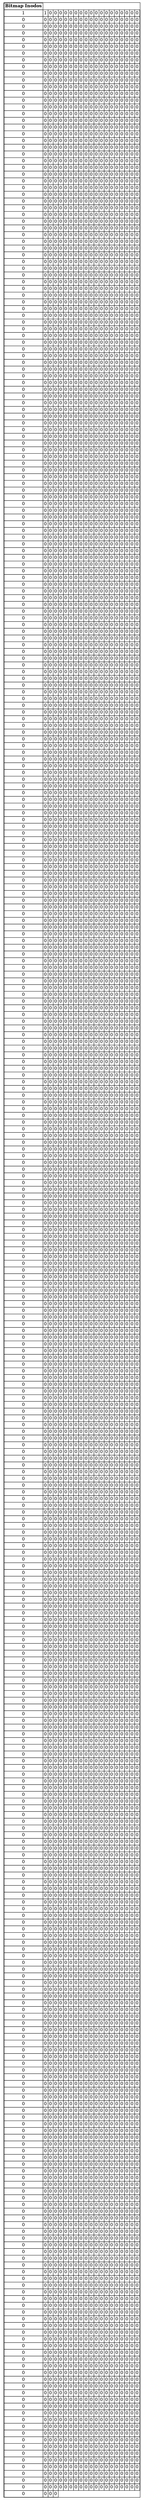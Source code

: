 digraph G {
  node [shape=plaintext]
  tbl [label=<<TABLE BORDER="1" CELLBORDER="1" CELLSPACING="0">
    <TR><TD><B>Bitmap Inodos</B></TD></TR>
    <TR><TD>1</TD><TD>1</TD><TD>0</TD><TD>0</TD><TD>0</TD><TD>0</TD><TD>0</TD><TD>0</TD><TD>0</TD><TD>0</TD><TD>0</TD><TD>0</TD><TD>0</TD><TD>0</TD><TD>0</TD><TD>0</TD><TD>0</TD><TD>0</TD><TD>0</TD><TD>0</TD></TR>
    <TR><TD>0</TD><TD>0</TD><TD>0</TD><TD>0</TD><TD>0</TD><TD>0</TD><TD>0</TD><TD>0</TD><TD>0</TD><TD>0</TD><TD>0</TD><TD>0</TD><TD>0</TD><TD>0</TD><TD>0</TD><TD>0</TD><TD>0</TD><TD>0</TD><TD>0</TD><TD>0</TD></TR>
    <TR><TD>0</TD><TD>0</TD><TD>0</TD><TD>0</TD><TD>0</TD><TD>0</TD><TD>0</TD><TD>0</TD><TD>0</TD><TD>0</TD><TD>0</TD><TD>0</TD><TD>0</TD><TD>0</TD><TD>0</TD><TD>0</TD><TD>0</TD><TD>0</TD><TD>0</TD><TD>0</TD></TR>
    <TR><TD>0</TD><TD>0</TD><TD>0</TD><TD>0</TD><TD>0</TD><TD>0</TD><TD>0</TD><TD>0</TD><TD>0</TD><TD>0</TD><TD>0</TD><TD>0</TD><TD>0</TD><TD>0</TD><TD>0</TD><TD>0</TD><TD>0</TD><TD>0</TD><TD>0</TD><TD>0</TD></TR>
    <TR><TD>0</TD><TD>0</TD><TD>0</TD><TD>0</TD><TD>0</TD><TD>0</TD><TD>0</TD><TD>0</TD><TD>0</TD><TD>0</TD><TD>0</TD><TD>0</TD><TD>0</TD><TD>0</TD><TD>0</TD><TD>0</TD><TD>0</TD><TD>0</TD><TD>0</TD><TD>0</TD></TR>
    <TR><TD>0</TD><TD>0</TD><TD>0</TD><TD>0</TD><TD>0</TD><TD>0</TD><TD>0</TD><TD>0</TD><TD>0</TD><TD>0</TD><TD>0</TD><TD>0</TD><TD>0</TD><TD>0</TD><TD>0</TD><TD>0</TD><TD>0</TD><TD>0</TD><TD>0</TD><TD>0</TD></TR>
    <TR><TD>0</TD><TD>0</TD><TD>0</TD><TD>0</TD><TD>0</TD><TD>0</TD><TD>0</TD><TD>0</TD><TD>0</TD><TD>0</TD><TD>0</TD><TD>0</TD><TD>0</TD><TD>0</TD><TD>0</TD><TD>0</TD><TD>0</TD><TD>0</TD><TD>0</TD><TD>0</TD></TR>
    <TR><TD>0</TD><TD>0</TD><TD>0</TD><TD>0</TD><TD>0</TD><TD>0</TD><TD>0</TD><TD>0</TD><TD>0</TD><TD>0</TD><TD>0</TD><TD>0</TD><TD>0</TD><TD>0</TD><TD>0</TD><TD>0</TD><TD>0</TD><TD>0</TD><TD>0</TD><TD>0</TD></TR>
    <TR><TD>0</TD><TD>0</TD><TD>0</TD><TD>0</TD><TD>0</TD><TD>0</TD><TD>0</TD><TD>0</TD><TD>0</TD><TD>0</TD><TD>0</TD><TD>0</TD><TD>0</TD><TD>0</TD><TD>0</TD><TD>0</TD><TD>0</TD><TD>0</TD><TD>0</TD><TD>0</TD></TR>
    <TR><TD>0</TD><TD>0</TD><TD>0</TD><TD>0</TD><TD>0</TD><TD>0</TD><TD>0</TD><TD>0</TD><TD>0</TD><TD>0</TD><TD>0</TD><TD>0</TD><TD>0</TD><TD>0</TD><TD>0</TD><TD>0</TD><TD>0</TD><TD>0</TD><TD>0</TD><TD>0</TD></TR>
    <TR><TD>0</TD><TD>0</TD><TD>0</TD><TD>0</TD><TD>0</TD><TD>0</TD><TD>0</TD><TD>0</TD><TD>0</TD><TD>0</TD><TD>0</TD><TD>0</TD><TD>0</TD><TD>0</TD><TD>0</TD><TD>0</TD><TD>0</TD><TD>0</TD><TD>0</TD><TD>0</TD></TR>
    <TR><TD>0</TD><TD>0</TD><TD>0</TD><TD>0</TD><TD>0</TD><TD>0</TD><TD>0</TD><TD>0</TD><TD>0</TD><TD>0</TD><TD>0</TD><TD>0</TD><TD>0</TD><TD>0</TD><TD>0</TD><TD>0</TD><TD>0</TD><TD>0</TD><TD>0</TD><TD>0</TD></TR>
    <TR><TD>0</TD><TD>0</TD><TD>0</TD><TD>0</TD><TD>0</TD><TD>0</TD><TD>0</TD><TD>0</TD><TD>0</TD><TD>0</TD><TD>0</TD><TD>0</TD><TD>0</TD><TD>0</TD><TD>0</TD><TD>0</TD><TD>0</TD><TD>0</TD><TD>0</TD><TD>0</TD></TR>
    <TR><TD>0</TD><TD>0</TD><TD>0</TD><TD>0</TD><TD>0</TD><TD>0</TD><TD>0</TD><TD>0</TD><TD>0</TD><TD>0</TD><TD>0</TD><TD>0</TD><TD>0</TD><TD>0</TD><TD>0</TD><TD>0</TD><TD>0</TD><TD>0</TD><TD>0</TD><TD>0</TD></TR>
    <TR><TD>0</TD><TD>0</TD><TD>0</TD><TD>0</TD><TD>0</TD><TD>0</TD><TD>0</TD><TD>0</TD><TD>0</TD><TD>0</TD><TD>0</TD><TD>0</TD><TD>0</TD><TD>0</TD><TD>0</TD><TD>0</TD><TD>0</TD><TD>0</TD><TD>0</TD><TD>0</TD></TR>
    <TR><TD>0</TD><TD>0</TD><TD>0</TD><TD>0</TD><TD>0</TD><TD>0</TD><TD>0</TD><TD>0</TD><TD>0</TD><TD>0</TD><TD>0</TD><TD>0</TD><TD>0</TD><TD>0</TD><TD>0</TD><TD>0</TD><TD>0</TD><TD>0</TD><TD>0</TD><TD>0</TD></TR>
    <TR><TD>0</TD><TD>0</TD><TD>0</TD><TD>0</TD><TD>0</TD><TD>0</TD><TD>0</TD><TD>0</TD><TD>0</TD><TD>0</TD><TD>0</TD><TD>0</TD><TD>0</TD><TD>0</TD><TD>0</TD><TD>0</TD><TD>0</TD><TD>0</TD><TD>0</TD><TD>0</TD></TR>
    <TR><TD>0</TD><TD>0</TD><TD>0</TD><TD>0</TD><TD>0</TD><TD>0</TD><TD>0</TD><TD>0</TD><TD>0</TD><TD>0</TD><TD>0</TD><TD>0</TD><TD>0</TD><TD>0</TD><TD>0</TD><TD>0</TD><TD>0</TD><TD>0</TD><TD>0</TD><TD>0</TD></TR>
    <TR><TD>0</TD><TD>0</TD><TD>0</TD><TD>0</TD><TD>0</TD><TD>0</TD><TD>0</TD><TD>0</TD><TD>0</TD><TD>0</TD><TD>0</TD><TD>0</TD><TD>0</TD><TD>0</TD><TD>0</TD><TD>0</TD><TD>0</TD><TD>0</TD><TD>0</TD><TD>0</TD></TR>
    <TR><TD>0</TD><TD>0</TD><TD>0</TD><TD>0</TD><TD>0</TD><TD>0</TD><TD>0</TD><TD>0</TD><TD>0</TD><TD>0</TD><TD>0</TD><TD>0</TD><TD>0</TD><TD>0</TD><TD>0</TD><TD>0</TD><TD>0</TD><TD>0</TD><TD>0</TD><TD>0</TD></TR>
    <TR><TD>0</TD><TD>0</TD><TD>0</TD><TD>0</TD><TD>0</TD><TD>0</TD><TD>0</TD><TD>0</TD><TD>0</TD><TD>0</TD><TD>0</TD><TD>0</TD><TD>0</TD><TD>0</TD><TD>0</TD><TD>0</TD><TD>0</TD><TD>0</TD><TD>0</TD><TD>0</TD></TR>
    <TR><TD>0</TD><TD>0</TD><TD>0</TD><TD>0</TD><TD>0</TD><TD>0</TD><TD>0</TD><TD>0</TD><TD>0</TD><TD>0</TD><TD>0</TD><TD>0</TD><TD>0</TD><TD>0</TD><TD>0</TD><TD>0</TD><TD>0</TD><TD>0</TD><TD>0</TD><TD>0</TD></TR>
    <TR><TD>0</TD><TD>0</TD><TD>0</TD><TD>0</TD><TD>0</TD><TD>0</TD><TD>0</TD><TD>0</TD><TD>0</TD><TD>0</TD><TD>0</TD><TD>0</TD><TD>0</TD><TD>0</TD><TD>0</TD><TD>0</TD><TD>0</TD><TD>0</TD><TD>0</TD><TD>0</TD></TR>
    <TR><TD>0</TD><TD>0</TD><TD>0</TD><TD>0</TD><TD>0</TD><TD>0</TD><TD>0</TD><TD>0</TD><TD>0</TD><TD>0</TD><TD>0</TD><TD>0</TD><TD>0</TD><TD>0</TD><TD>0</TD><TD>0</TD><TD>0</TD><TD>0</TD><TD>0</TD><TD>0</TD></TR>
    <TR><TD>0</TD><TD>0</TD><TD>0</TD><TD>0</TD><TD>0</TD><TD>0</TD><TD>0</TD><TD>0</TD><TD>0</TD><TD>0</TD><TD>0</TD><TD>0</TD><TD>0</TD><TD>0</TD><TD>0</TD><TD>0</TD><TD>0</TD><TD>0</TD><TD>0</TD><TD>0</TD></TR>
    <TR><TD>0</TD><TD>0</TD><TD>0</TD><TD>0</TD><TD>0</TD><TD>0</TD><TD>0</TD><TD>0</TD><TD>0</TD><TD>0</TD><TD>0</TD><TD>0</TD><TD>0</TD><TD>0</TD><TD>0</TD><TD>0</TD><TD>0</TD><TD>0</TD><TD>0</TD><TD>0</TD></TR>
    <TR><TD>0</TD><TD>0</TD><TD>0</TD><TD>0</TD><TD>0</TD><TD>0</TD><TD>0</TD><TD>0</TD><TD>0</TD><TD>0</TD><TD>0</TD><TD>0</TD><TD>0</TD><TD>0</TD><TD>0</TD><TD>0</TD><TD>0</TD><TD>0</TD><TD>0</TD><TD>0</TD></TR>
    <TR><TD>0</TD><TD>0</TD><TD>0</TD><TD>0</TD><TD>0</TD><TD>0</TD><TD>0</TD><TD>0</TD><TD>0</TD><TD>0</TD><TD>0</TD><TD>0</TD><TD>0</TD><TD>0</TD><TD>0</TD><TD>0</TD><TD>0</TD><TD>0</TD><TD>0</TD><TD>0</TD></TR>
    <TR><TD>0</TD><TD>0</TD><TD>0</TD><TD>0</TD><TD>0</TD><TD>0</TD><TD>0</TD><TD>0</TD><TD>0</TD><TD>0</TD><TD>0</TD><TD>0</TD><TD>0</TD><TD>0</TD><TD>0</TD><TD>0</TD><TD>0</TD><TD>0</TD><TD>0</TD><TD>0</TD></TR>
    <TR><TD>0</TD><TD>0</TD><TD>0</TD><TD>0</TD><TD>0</TD><TD>0</TD><TD>0</TD><TD>0</TD><TD>0</TD><TD>0</TD><TD>0</TD><TD>0</TD><TD>0</TD><TD>0</TD><TD>0</TD><TD>0</TD><TD>0</TD><TD>0</TD><TD>0</TD><TD>0</TD></TR>
    <TR><TD>0</TD><TD>0</TD><TD>0</TD><TD>0</TD><TD>0</TD><TD>0</TD><TD>0</TD><TD>0</TD><TD>0</TD><TD>0</TD><TD>0</TD><TD>0</TD><TD>0</TD><TD>0</TD><TD>0</TD><TD>0</TD><TD>0</TD><TD>0</TD><TD>0</TD><TD>0</TD></TR>
    <TR><TD>0</TD><TD>0</TD><TD>0</TD><TD>0</TD><TD>0</TD><TD>0</TD><TD>0</TD><TD>0</TD><TD>0</TD><TD>0</TD><TD>0</TD><TD>0</TD><TD>0</TD><TD>0</TD><TD>0</TD><TD>0</TD><TD>0</TD><TD>0</TD><TD>0</TD><TD>0</TD></TR>
    <TR><TD>0</TD><TD>0</TD><TD>0</TD><TD>0</TD><TD>0</TD><TD>0</TD><TD>0</TD><TD>0</TD><TD>0</TD><TD>0</TD><TD>0</TD><TD>0</TD><TD>0</TD><TD>0</TD><TD>0</TD><TD>0</TD><TD>0</TD><TD>0</TD><TD>0</TD><TD>0</TD></TR>
    <TR><TD>0</TD><TD>0</TD><TD>0</TD><TD>0</TD><TD>0</TD><TD>0</TD><TD>0</TD><TD>0</TD><TD>0</TD><TD>0</TD><TD>0</TD><TD>0</TD><TD>0</TD><TD>0</TD><TD>0</TD><TD>0</TD><TD>0</TD><TD>0</TD><TD>0</TD><TD>0</TD></TR>
    <TR><TD>0</TD><TD>0</TD><TD>0</TD><TD>0</TD><TD>0</TD><TD>0</TD><TD>0</TD><TD>0</TD><TD>0</TD><TD>0</TD><TD>0</TD><TD>0</TD><TD>0</TD><TD>0</TD><TD>0</TD><TD>0</TD><TD>0</TD><TD>0</TD><TD>0</TD><TD>0</TD></TR>
    <TR><TD>0</TD><TD>0</TD><TD>0</TD><TD>0</TD><TD>0</TD><TD>0</TD><TD>0</TD><TD>0</TD><TD>0</TD><TD>0</TD><TD>0</TD><TD>0</TD><TD>0</TD><TD>0</TD><TD>0</TD><TD>0</TD><TD>0</TD><TD>0</TD><TD>0</TD><TD>0</TD></TR>
    <TR><TD>0</TD><TD>0</TD><TD>0</TD><TD>0</TD><TD>0</TD><TD>0</TD><TD>0</TD><TD>0</TD><TD>0</TD><TD>0</TD><TD>0</TD><TD>0</TD><TD>0</TD><TD>0</TD><TD>0</TD><TD>0</TD><TD>0</TD><TD>0</TD><TD>0</TD><TD>0</TD></TR>
    <TR><TD>0</TD><TD>0</TD><TD>0</TD><TD>0</TD><TD>0</TD><TD>0</TD><TD>0</TD><TD>0</TD><TD>0</TD><TD>0</TD><TD>0</TD><TD>0</TD><TD>0</TD><TD>0</TD><TD>0</TD><TD>0</TD><TD>0</TD><TD>0</TD><TD>0</TD><TD>0</TD></TR>
    <TR><TD>0</TD><TD>0</TD><TD>0</TD><TD>0</TD><TD>0</TD><TD>0</TD><TD>0</TD><TD>0</TD><TD>0</TD><TD>0</TD><TD>0</TD><TD>0</TD><TD>0</TD><TD>0</TD><TD>0</TD><TD>0</TD><TD>0</TD><TD>0</TD><TD>0</TD><TD>0</TD></TR>
    <TR><TD>0</TD><TD>0</TD><TD>0</TD><TD>0</TD><TD>0</TD><TD>0</TD><TD>0</TD><TD>0</TD><TD>0</TD><TD>0</TD><TD>0</TD><TD>0</TD><TD>0</TD><TD>0</TD><TD>0</TD><TD>0</TD><TD>0</TD><TD>0</TD><TD>0</TD><TD>0</TD></TR>
    <TR><TD>0</TD><TD>0</TD><TD>0</TD><TD>0</TD><TD>0</TD><TD>0</TD><TD>0</TD><TD>0</TD><TD>0</TD><TD>0</TD><TD>0</TD><TD>0</TD><TD>0</TD><TD>0</TD><TD>0</TD><TD>0</TD><TD>0</TD><TD>0</TD><TD>0</TD><TD>0</TD></TR>
    <TR><TD>0</TD><TD>0</TD><TD>0</TD><TD>0</TD><TD>0</TD><TD>0</TD><TD>0</TD><TD>0</TD><TD>0</TD><TD>0</TD><TD>0</TD><TD>0</TD><TD>0</TD><TD>0</TD><TD>0</TD><TD>0</TD><TD>0</TD><TD>0</TD><TD>0</TD><TD>0</TD></TR>
    <TR><TD>0</TD><TD>0</TD><TD>0</TD><TD>0</TD><TD>0</TD><TD>0</TD><TD>0</TD><TD>0</TD><TD>0</TD><TD>0</TD><TD>0</TD><TD>0</TD><TD>0</TD><TD>0</TD><TD>0</TD><TD>0</TD><TD>0</TD><TD>0</TD><TD>0</TD><TD>0</TD></TR>
    <TR><TD>0</TD><TD>0</TD><TD>0</TD><TD>0</TD><TD>0</TD><TD>0</TD><TD>0</TD><TD>0</TD><TD>0</TD><TD>0</TD><TD>0</TD><TD>0</TD><TD>0</TD><TD>0</TD><TD>0</TD><TD>0</TD><TD>0</TD><TD>0</TD><TD>0</TD><TD>0</TD></TR>
    <TR><TD>0</TD><TD>0</TD><TD>0</TD><TD>0</TD><TD>0</TD><TD>0</TD><TD>0</TD><TD>0</TD><TD>0</TD><TD>0</TD><TD>0</TD><TD>0</TD><TD>0</TD><TD>0</TD><TD>0</TD><TD>0</TD><TD>0</TD><TD>0</TD><TD>0</TD><TD>0</TD></TR>
    <TR><TD>0</TD><TD>0</TD><TD>0</TD><TD>0</TD><TD>0</TD><TD>0</TD><TD>0</TD><TD>0</TD><TD>0</TD><TD>0</TD><TD>0</TD><TD>0</TD><TD>0</TD><TD>0</TD><TD>0</TD><TD>0</TD><TD>0</TD><TD>0</TD><TD>0</TD><TD>0</TD></TR>
    <TR><TD>0</TD><TD>0</TD><TD>0</TD><TD>0</TD><TD>0</TD><TD>0</TD><TD>0</TD><TD>0</TD><TD>0</TD><TD>0</TD><TD>0</TD><TD>0</TD><TD>0</TD><TD>0</TD><TD>0</TD><TD>0</TD><TD>0</TD><TD>0</TD><TD>0</TD><TD>0</TD></TR>
    <TR><TD>0</TD><TD>0</TD><TD>0</TD><TD>0</TD><TD>0</TD><TD>0</TD><TD>0</TD><TD>0</TD><TD>0</TD><TD>0</TD><TD>0</TD><TD>0</TD><TD>0</TD><TD>0</TD><TD>0</TD><TD>0</TD><TD>0</TD><TD>0</TD><TD>0</TD><TD>0</TD></TR>
    <TR><TD>0</TD><TD>0</TD><TD>0</TD><TD>0</TD><TD>0</TD><TD>0</TD><TD>0</TD><TD>0</TD><TD>0</TD><TD>0</TD><TD>0</TD><TD>0</TD><TD>0</TD><TD>0</TD><TD>0</TD><TD>0</TD><TD>0</TD><TD>0</TD><TD>0</TD><TD>0</TD></TR>
    <TR><TD>0</TD><TD>0</TD><TD>0</TD><TD>0</TD><TD>0</TD><TD>0</TD><TD>0</TD><TD>0</TD><TD>0</TD><TD>0</TD><TD>0</TD><TD>0</TD><TD>0</TD><TD>0</TD><TD>0</TD><TD>0</TD><TD>0</TD><TD>0</TD><TD>0</TD><TD>0</TD></TR>
    <TR><TD>0</TD><TD>0</TD><TD>0</TD><TD>0</TD><TD>0</TD><TD>0</TD><TD>0</TD><TD>0</TD><TD>0</TD><TD>0</TD><TD>0</TD><TD>0</TD><TD>0</TD><TD>0</TD><TD>0</TD><TD>0</TD><TD>0</TD><TD>0</TD><TD>0</TD><TD>0</TD></TR>
    <TR><TD>0</TD><TD>0</TD><TD>0</TD><TD>0</TD><TD>0</TD><TD>0</TD><TD>0</TD><TD>0</TD><TD>0</TD><TD>0</TD><TD>0</TD><TD>0</TD><TD>0</TD><TD>0</TD><TD>0</TD><TD>0</TD><TD>0</TD><TD>0</TD><TD>0</TD><TD>0</TD></TR>
    <TR><TD>0</TD><TD>0</TD><TD>0</TD><TD>0</TD><TD>0</TD><TD>0</TD><TD>0</TD><TD>0</TD><TD>0</TD><TD>0</TD><TD>0</TD><TD>0</TD><TD>0</TD><TD>0</TD><TD>0</TD><TD>0</TD><TD>0</TD><TD>0</TD><TD>0</TD><TD>0</TD></TR>
    <TR><TD>0</TD><TD>0</TD><TD>0</TD><TD>0</TD><TD>0</TD><TD>0</TD><TD>0</TD><TD>0</TD><TD>0</TD><TD>0</TD><TD>0</TD><TD>0</TD><TD>0</TD><TD>0</TD><TD>0</TD><TD>0</TD><TD>0</TD><TD>0</TD><TD>0</TD><TD>0</TD></TR>
    <TR><TD>0</TD><TD>0</TD><TD>0</TD><TD>0</TD><TD>0</TD><TD>0</TD><TD>0</TD><TD>0</TD><TD>0</TD><TD>0</TD><TD>0</TD><TD>0</TD><TD>0</TD><TD>0</TD><TD>0</TD><TD>0</TD><TD>0</TD><TD>0</TD><TD>0</TD><TD>0</TD></TR>
    <TR><TD>0</TD><TD>0</TD><TD>0</TD><TD>0</TD><TD>0</TD><TD>0</TD><TD>0</TD><TD>0</TD><TD>0</TD><TD>0</TD><TD>0</TD><TD>0</TD><TD>0</TD><TD>0</TD><TD>0</TD><TD>0</TD><TD>0</TD><TD>0</TD><TD>0</TD><TD>0</TD></TR>
    <TR><TD>0</TD><TD>0</TD><TD>0</TD><TD>0</TD><TD>0</TD><TD>0</TD><TD>0</TD><TD>0</TD><TD>0</TD><TD>0</TD><TD>0</TD><TD>0</TD><TD>0</TD><TD>0</TD><TD>0</TD><TD>0</TD><TD>0</TD><TD>0</TD><TD>0</TD><TD>0</TD></TR>
    <TR><TD>0</TD><TD>0</TD><TD>0</TD><TD>0</TD><TD>0</TD><TD>0</TD><TD>0</TD><TD>0</TD><TD>0</TD><TD>0</TD><TD>0</TD><TD>0</TD><TD>0</TD><TD>0</TD><TD>0</TD><TD>0</TD><TD>0</TD><TD>0</TD><TD>0</TD><TD>0</TD></TR>
    <TR><TD>0</TD><TD>0</TD><TD>0</TD><TD>0</TD><TD>0</TD><TD>0</TD><TD>0</TD><TD>0</TD><TD>0</TD><TD>0</TD><TD>0</TD><TD>0</TD><TD>0</TD><TD>0</TD><TD>0</TD><TD>0</TD><TD>0</TD><TD>0</TD><TD>0</TD><TD>0</TD></TR>
    <TR><TD>0</TD><TD>0</TD><TD>0</TD><TD>0</TD><TD>0</TD><TD>0</TD><TD>0</TD><TD>0</TD><TD>0</TD><TD>0</TD><TD>0</TD><TD>0</TD><TD>0</TD><TD>0</TD><TD>0</TD><TD>0</TD><TD>0</TD><TD>0</TD><TD>0</TD><TD>0</TD></TR>
    <TR><TD>0</TD><TD>0</TD><TD>0</TD><TD>0</TD><TD>0</TD><TD>0</TD><TD>0</TD><TD>0</TD><TD>0</TD><TD>0</TD><TD>0</TD><TD>0</TD><TD>0</TD><TD>0</TD><TD>0</TD><TD>0</TD><TD>0</TD><TD>0</TD><TD>0</TD><TD>0</TD></TR>
    <TR><TD>0</TD><TD>0</TD><TD>0</TD><TD>0</TD><TD>0</TD><TD>0</TD><TD>0</TD><TD>0</TD><TD>0</TD><TD>0</TD><TD>0</TD><TD>0</TD><TD>0</TD><TD>0</TD><TD>0</TD><TD>0</TD><TD>0</TD><TD>0</TD><TD>0</TD><TD>0</TD></TR>
    <TR><TD>0</TD><TD>0</TD><TD>0</TD><TD>0</TD><TD>0</TD><TD>0</TD><TD>0</TD><TD>0</TD><TD>0</TD><TD>0</TD><TD>0</TD><TD>0</TD><TD>0</TD><TD>0</TD><TD>0</TD><TD>0</TD><TD>0</TD><TD>0</TD><TD>0</TD><TD>0</TD></TR>
    <TR><TD>0</TD><TD>0</TD><TD>0</TD><TD>0</TD><TD>0</TD><TD>0</TD><TD>0</TD><TD>0</TD><TD>0</TD><TD>0</TD><TD>0</TD><TD>0</TD><TD>0</TD><TD>0</TD><TD>0</TD><TD>0</TD><TD>0</TD><TD>0</TD><TD>0</TD><TD>0</TD></TR>
    <TR><TD>0</TD><TD>0</TD><TD>0</TD><TD>0</TD><TD>0</TD><TD>0</TD><TD>0</TD><TD>0</TD><TD>0</TD><TD>0</TD><TD>0</TD><TD>0</TD><TD>0</TD><TD>0</TD><TD>0</TD><TD>0</TD><TD>0</TD><TD>0</TD><TD>0</TD><TD>0</TD></TR>
    <TR><TD>0</TD><TD>0</TD><TD>0</TD><TD>0</TD><TD>0</TD><TD>0</TD><TD>0</TD><TD>0</TD><TD>0</TD><TD>0</TD><TD>0</TD><TD>0</TD><TD>0</TD><TD>0</TD><TD>0</TD><TD>0</TD><TD>0</TD><TD>0</TD><TD>0</TD><TD>0</TD></TR>
    <TR><TD>0</TD><TD>0</TD><TD>0</TD><TD>0</TD><TD>0</TD><TD>0</TD><TD>0</TD><TD>0</TD><TD>0</TD><TD>0</TD><TD>0</TD><TD>0</TD><TD>0</TD><TD>0</TD><TD>0</TD><TD>0</TD><TD>0</TD><TD>0</TD><TD>0</TD><TD>0</TD></TR>
    <TR><TD>0</TD><TD>0</TD><TD>0</TD><TD>0</TD><TD>0</TD><TD>0</TD><TD>0</TD><TD>0</TD><TD>0</TD><TD>0</TD><TD>0</TD><TD>0</TD><TD>0</TD><TD>0</TD><TD>0</TD><TD>0</TD><TD>0</TD><TD>0</TD><TD>0</TD><TD>0</TD></TR>
    <TR><TD>0</TD><TD>0</TD><TD>0</TD><TD>0</TD><TD>0</TD><TD>0</TD><TD>0</TD><TD>0</TD><TD>0</TD><TD>0</TD><TD>0</TD><TD>0</TD><TD>0</TD><TD>0</TD><TD>0</TD><TD>0</TD><TD>0</TD><TD>0</TD><TD>0</TD><TD>0</TD></TR>
    <TR><TD>0</TD><TD>0</TD><TD>0</TD><TD>0</TD><TD>0</TD><TD>0</TD><TD>0</TD><TD>0</TD><TD>0</TD><TD>0</TD><TD>0</TD><TD>0</TD><TD>0</TD><TD>0</TD><TD>0</TD><TD>0</TD><TD>0</TD><TD>0</TD><TD>0</TD><TD>0</TD></TR>
    <TR><TD>0</TD><TD>0</TD><TD>0</TD><TD>0</TD><TD>0</TD><TD>0</TD><TD>0</TD><TD>0</TD><TD>0</TD><TD>0</TD><TD>0</TD><TD>0</TD><TD>0</TD><TD>0</TD><TD>0</TD><TD>0</TD><TD>0</TD><TD>0</TD><TD>0</TD><TD>0</TD></TR>
    <TR><TD>0</TD><TD>0</TD><TD>0</TD><TD>0</TD><TD>0</TD><TD>0</TD><TD>0</TD><TD>0</TD><TD>0</TD><TD>0</TD><TD>0</TD><TD>0</TD><TD>0</TD><TD>0</TD><TD>0</TD><TD>0</TD><TD>0</TD><TD>0</TD><TD>0</TD><TD>0</TD></TR>
    <TR><TD>0</TD><TD>0</TD><TD>0</TD><TD>0</TD><TD>0</TD><TD>0</TD><TD>0</TD><TD>0</TD><TD>0</TD><TD>0</TD><TD>0</TD><TD>0</TD><TD>0</TD><TD>0</TD><TD>0</TD><TD>0</TD><TD>0</TD><TD>0</TD><TD>0</TD><TD>0</TD></TR>
    <TR><TD>0</TD><TD>0</TD><TD>0</TD><TD>0</TD><TD>0</TD><TD>0</TD><TD>0</TD><TD>0</TD><TD>0</TD><TD>0</TD><TD>0</TD><TD>0</TD><TD>0</TD><TD>0</TD><TD>0</TD><TD>0</TD><TD>0</TD><TD>0</TD><TD>0</TD><TD>0</TD></TR>
    <TR><TD>0</TD><TD>0</TD><TD>0</TD><TD>0</TD><TD>0</TD><TD>0</TD><TD>0</TD><TD>0</TD><TD>0</TD><TD>0</TD><TD>0</TD><TD>0</TD><TD>0</TD><TD>0</TD><TD>0</TD><TD>0</TD><TD>0</TD><TD>0</TD><TD>0</TD><TD>0</TD></TR>
    <TR><TD>0</TD><TD>0</TD><TD>0</TD><TD>0</TD><TD>0</TD><TD>0</TD><TD>0</TD><TD>0</TD><TD>0</TD><TD>0</TD><TD>0</TD><TD>0</TD><TD>0</TD><TD>0</TD><TD>0</TD><TD>0</TD><TD>0</TD><TD>0</TD><TD>0</TD><TD>0</TD></TR>
    <TR><TD>0</TD><TD>0</TD><TD>0</TD><TD>0</TD><TD>0</TD><TD>0</TD><TD>0</TD><TD>0</TD><TD>0</TD><TD>0</TD><TD>0</TD><TD>0</TD><TD>0</TD><TD>0</TD><TD>0</TD><TD>0</TD><TD>0</TD><TD>0</TD><TD>0</TD><TD>0</TD></TR>
    <TR><TD>0</TD><TD>0</TD><TD>0</TD><TD>0</TD><TD>0</TD><TD>0</TD><TD>0</TD><TD>0</TD><TD>0</TD><TD>0</TD><TD>0</TD><TD>0</TD><TD>0</TD><TD>0</TD><TD>0</TD><TD>0</TD><TD>0</TD><TD>0</TD><TD>0</TD><TD>0</TD></TR>
    <TR><TD>0</TD><TD>0</TD><TD>0</TD><TD>0</TD><TD>0</TD><TD>0</TD><TD>0</TD><TD>0</TD><TD>0</TD><TD>0</TD><TD>0</TD><TD>0</TD><TD>0</TD><TD>0</TD><TD>0</TD><TD>0</TD><TD>0</TD><TD>0</TD><TD>0</TD><TD>0</TD></TR>
    <TR><TD>0</TD><TD>0</TD><TD>0</TD><TD>0</TD><TD>0</TD><TD>0</TD><TD>0</TD><TD>0</TD><TD>0</TD><TD>0</TD><TD>0</TD><TD>0</TD><TD>0</TD><TD>0</TD><TD>0</TD><TD>0</TD><TD>0</TD><TD>0</TD><TD>0</TD><TD>0</TD></TR>
    <TR><TD>0</TD><TD>0</TD><TD>0</TD><TD>0</TD><TD>0</TD><TD>0</TD><TD>0</TD><TD>0</TD><TD>0</TD><TD>0</TD><TD>0</TD><TD>0</TD><TD>0</TD><TD>0</TD><TD>0</TD><TD>0</TD><TD>0</TD><TD>0</TD><TD>0</TD><TD>0</TD></TR>
    <TR><TD>0</TD><TD>0</TD><TD>0</TD><TD>0</TD><TD>0</TD><TD>0</TD><TD>0</TD><TD>0</TD><TD>0</TD><TD>0</TD><TD>0</TD><TD>0</TD><TD>0</TD><TD>0</TD><TD>0</TD><TD>0</TD><TD>0</TD><TD>0</TD><TD>0</TD><TD>0</TD></TR>
    <TR><TD>0</TD><TD>0</TD><TD>0</TD><TD>0</TD><TD>0</TD><TD>0</TD><TD>0</TD><TD>0</TD><TD>0</TD><TD>0</TD><TD>0</TD><TD>0</TD><TD>0</TD><TD>0</TD><TD>0</TD><TD>0</TD><TD>0</TD><TD>0</TD><TD>0</TD><TD>0</TD></TR>
    <TR><TD>0</TD><TD>0</TD><TD>0</TD><TD>0</TD><TD>0</TD><TD>0</TD><TD>0</TD><TD>0</TD><TD>0</TD><TD>0</TD><TD>0</TD><TD>0</TD><TD>0</TD><TD>0</TD><TD>0</TD><TD>0</TD><TD>0</TD><TD>0</TD><TD>0</TD><TD>0</TD></TR>
    <TR><TD>0</TD><TD>0</TD><TD>0</TD><TD>0</TD><TD>0</TD><TD>0</TD><TD>0</TD><TD>0</TD><TD>0</TD><TD>0</TD><TD>0</TD><TD>0</TD><TD>0</TD><TD>0</TD><TD>0</TD><TD>0</TD><TD>0</TD><TD>0</TD><TD>0</TD><TD>0</TD></TR>
    <TR><TD>0</TD><TD>0</TD><TD>0</TD><TD>0</TD><TD>0</TD><TD>0</TD><TD>0</TD><TD>0</TD><TD>0</TD><TD>0</TD><TD>0</TD><TD>0</TD><TD>0</TD><TD>0</TD><TD>0</TD><TD>0</TD><TD>0</TD><TD>0</TD><TD>0</TD><TD>0</TD></TR>
    <TR><TD>0</TD><TD>0</TD><TD>0</TD><TD>0</TD><TD>0</TD><TD>0</TD><TD>0</TD><TD>0</TD><TD>0</TD><TD>0</TD><TD>0</TD><TD>0</TD><TD>0</TD><TD>0</TD><TD>0</TD><TD>0</TD><TD>0</TD><TD>0</TD><TD>0</TD><TD>0</TD></TR>
    <TR><TD>0</TD><TD>0</TD><TD>0</TD><TD>0</TD><TD>0</TD><TD>0</TD><TD>0</TD><TD>0</TD><TD>0</TD><TD>0</TD><TD>0</TD><TD>0</TD><TD>0</TD><TD>0</TD><TD>0</TD><TD>0</TD><TD>0</TD><TD>0</TD><TD>0</TD><TD>0</TD></TR>
    <TR><TD>0</TD><TD>0</TD><TD>0</TD><TD>0</TD><TD>0</TD><TD>0</TD><TD>0</TD><TD>0</TD><TD>0</TD><TD>0</TD><TD>0</TD><TD>0</TD><TD>0</TD><TD>0</TD><TD>0</TD><TD>0</TD><TD>0</TD><TD>0</TD><TD>0</TD><TD>0</TD></TR>
    <TR><TD>0</TD><TD>0</TD><TD>0</TD><TD>0</TD><TD>0</TD><TD>0</TD><TD>0</TD><TD>0</TD><TD>0</TD><TD>0</TD><TD>0</TD><TD>0</TD><TD>0</TD><TD>0</TD><TD>0</TD><TD>0</TD><TD>0</TD><TD>0</TD><TD>0</TD><TD>0</TD></TR>
    <TR><TD>0</TD><TD>0</TD><TD>0</TD><TD>0</TD><TD>0</TD><TD>0</TD><TD>0</TD><TD>0</TD><TD>0</TD><TD>0</TD><TD>0</TD><TD>0</TD><TD>0</TD><TD>0</TD><TD>0</TD><TD>0</TD><TD>0</TD><TD>0</TD><TD>0</TD><TD>0</TD></TR>
    <TR><TD>0</TD><TD>0</TD><TD>0</TD><TD>0</TD><TD>0</TD><TD>0</TD><TD>0</TD><TD>0</TD><TD>0</TD><TD>0</TD><TD>0</TD><TD>0</TD><TD>0</TD><TD>0</TD><TD>0</TD><TD>0</TD><TD>0</TD><TD>0</TD><TD>0</TD><TD>0</TD></TR>
    <TR><TD>0</TD><TD>0</TD><TD>0</TD><TD>0</TD><TD>0</TD><TD>0</TD><TD>0</TD><TD>0</TD><TD>0</TD><TD>0</TD><TD>0</TD><TD>0</TD><TD>0</TD><TD>0</TD><TD>0</TD><TD>0</TD><TD>0</TD><TD>0</TD><TD>0</TD><TD>0</TD></TR>
    <TR><TD>0</TD><TD>0</TD><TD>0</TD><TD>0</TD><TD>0</TD><TD>0</TD><TD>0</TD><TD>0</TD><TD>0</TD><TD>0</TD><TD>0</TD><TD>0</TD><TD>0</TD><TD>0</TD><TD>0</TD><TD>0</TD><TD>0</TD><TD>0</TD><TD>0</TD><TD>0</TD></TR>
    <TR><TD>0</TD><TD>0</TD><TD>0</TD><TD>0</TD><TD>0</TD><TD>0</TD><TD>0</TD><TD>0</TD><TD>0</TD><TD>0</TD><TD>0</TD><TD>0</TD><TD>0</TD><TD>0</TD><TD>0</TD><TD>0</TD><TD>0</TD><TD>0</TD><TD>0</TD><TD>0</TD></TR>
    <TR><TD>0</TD><TD>0</TD><TD>0</TD><TD>0</TD><TD>0</TD><TD>0</TD><TD>0</TD><TD>0</TD><TD>0</TD><TD>0</TD><TD>0</TD><TD>0</TD><TD>0</TD><TD>0</TD><TD>0</TD><TD>0</TD><TD>0</TD><TD>0</TD><TD>0</TD><TD>0</TD></TR>
    <TR><TD>0</TD><TD>0</TD><TD>0</TD><TD>0</TD><TD>0</TD><TD>0</TD><TD>0</TD><TD>0</TD><TD>0</TD><TD>0</TD><TD>0</TD><TD>0</TD><TD>0</TD><TD>0</TD><TD>0</TD><TD>0</TD><TD>0</TD><TD>0</TD><TD>0</TD><TD>0</TD></TR>
    <TR><TD>0</TD><TD>0</TD><TD>0</TD><TD>0</TD><TD>0</TD><TD>0</TD><TD>0</TD><TD>0</TD><TD>0</TD><TD>0</TD><TD>0</TD><TD>0</TD><TD>0</TD><TD>0</TD><TD>0</TD><TD>0</TD><TD>0</TD><TD>0</TD><TD>0</TD><TD>0</TD></TR>
    <TR><TD>0</TD><TD>0</TD><TD>0</TD><TD>0</TD><TD>0</TD><TD>0</TD><TD>0</TD><TD>0</TD><TD>0</TD><TD>0</TD><TD>0</TD><TD>0</TD><TD>0</TD><TD>0</TD><TD>0</TD><TD>0</TD><TD>0</TD><TD>0</TD><TD>0</TD><TD>0</TD></TR>
    <TR><TD>0</TD><TD>0</TD><TD>0</TD><TD>0</TD><TD>0</TD><TD>0</TD><TD>0</TD><TD>0</TD><TD>0</TD><TD>0</TD><TD>0</TD><TD>0</TD><TD>0</TD><TD>0</TD><TD>0</TD><TD>0</TD><TD>0</TD><TD>0</TD><TD>0</TD><TD>0</TD></TR>
    <TR><TD>0</TD><TD>0</TD><TD>0</TD><TD>0</TD><TD>0</TD><TD>0</TD><TD>0</TD><TD>0</TD><TD>0</TD><TD>0</TD><TD>0</TD><TD>0</TD><TD>0</TD><TD>0</TD><TD>0</TD><TD>0</TD><TD>0</TD><TD>0</TD><TD>0</TD><TD>0</TD></TR>
    <TR><TD>0</TD><TD>0</TD><TD>0</TD><TD>0</TD><TD>0</TD><TD>0</TD><TD>0</TD><TD>0</TD><TD>0</TD><TD>0</TD><TD>0</TD><TD>0</TD><TD>0</TD><TD>0</TD><TD>0</TD><TD>0</TD><TD>0</TD><TD>0</TD><TD>0</TD><TD>0</TD></TR>
    <TR><TD>0</TD><TD>0</TD><TD>0</TD><TD>0</TD><TD>0</TD><TD>0</TD><TD>0</TD><TD>0</TD><TD>0</TD><TD>0</TD><TD>0</TD><TD>0</TD><TD>0</TD><TD>0</TD><TD>0</TD><TD>0</TD><TD>0</TD><TD>0</TD><TD>0</TD><TD>0</TD></TR>
    <TR><TD>0</TD><TD>0</TD><TD>0</TD><TD>0</TD><TD>0</TD><TD>0</TD><TD>0</TD><TD>0</TD><TD>0</TD><TD>0</TD><TD>0</TD><TD>0</TD><TD>0</TD><TD>0</TD><TD>0</TD><TD>0</TD><TD>0</TD><TD>0</TD><TD>0</TD><TD>0</TD></TR>
    <TR><TD>0</TD><TD>0</TD><TD>0</TD><TD>0</TD><TD>0</TD><TD>0</TD><TD>0</TD><TD>0</TD><TD>0</TD><TD>0</TD><TD>0</TD><TD>0</TD><TD>0</TD><TD>0</TD><TD>0</TD><TD>0</TD><TD>0</TD><TD>0</TD><TD>0</TD><TD>0</TD></TR>
    <TR><TD>0</TD><TD>0</TD><TD>0</TD><TD>0</TD><TD>0</TD><TD>0</TD><TD>0</TD><TD>0</TD><TD>0</TD><TD>0</TD><TD>0</TD><TD>0</TD><TD>0</TD><TD>0</TD><TD>0</TD><TD>0</TD><TD>0</TD><TD>0</TD><TD>0</TD><TD>0</TD></TR>
    <TR><TD>0</TD><TD>0</TD><TD>0</TD><TD>0</TD><TD>0</TD><TD>0</TD><TD>0</TD><TD>0</TD><TD>0</TD><TD>0</TD><TD>0</TD><TD>0</TD><TD>0</TD><TD>0</TD><TD>0</TD><TD>0</TD><TD>0</TD><TD>0</TD><TD>0</TD><TD>0</TD></TR>
    <TR><TD>0</TD><TD>0</TD><TD>0</TD><TD>0</TD><TD>0</TD><TD>0</TD><TD>0</TD><TD>0</TD><TD>0</TD><TD>0</TD><TD>0</TD><TD>0</TD><TD>0</TD><TD>0</TD><TD>0</TD><TD>0</TD><TD>0</TD><TD>0</TD><TD>0</TD><TD>0</TD></TR>
    <TR><TD>0</TD><TD>0</TD><TD>0</TD><TD>0</TD><TD>0</TD><TD>0</TD><TD>0</TD><TD>0</TD><TD>0</TD><TD>0</TD><TD>0</TD><TD>0</TD><TD>0</TD><TD>0</TD><TD>0</TD><TD>0</TD><TD>0</TD><TD>0</TD><TD>0</TD><TD>0</TD></TR>
    <TR><TD>0</TD><TD>0</TD><TD>0</TD><TD>0</TD><TD>0</TD><TD>0</TD><TD>0</TD><TD>0</TD><TD>0</TD><TD>0</TD><TD>0</TD><TD>0</TD><TD>0</TD><TD>0</TD><TD>0</TD><TD>0</TD><TD>0</TD><TD>0</TD><TD>0</TD><TD>0</TD></TR>
    <TR><TD>0</TD><TD>0</TD><TD>0</TD><TD>0</TD><TD>0</TD><TD>0</TD><TD>0</TD><TD>0</TD><TD>0</TD><TD>0</TD><TD>0</TD><TD>0</TD><TD>0</TD><TD>0</TD><TD>0</TD><TD>0</TD><TD>0</TD><TD>0</TD><TD>0</TD><TD>0</TD></TR>
    <TR><TD>0</TD><TD>0</TD><TD>0</TD><TD>0</TD><TD>0</TD><TD>0</TD><TD>0</TD><TD>0</TD><TD>0</TD><TD>0</TD><TD>0</TD><TD>0</TD><TD>0</TD><TD>0</TD><TD>0</TD><TD>0</TD><TD>0</TD><TD>0</TD><TD>0</TD><TD>0</TD></TR>
    <TR><TD>0</TD><TD>0</TD><TD>0</TD><TD>0</TD><TD>0</TD><TD>0</TD><TD>0</TD><TD>0</TD><TD>0</TD><TD>0</TD><TD>0</TD><TD>0</TD><TD>0</TD><TD>0</TD><TD>0</TD><TD>0</TD><TD>0</TD><TD>0</TD><TD>0</TD><TD>0</TD></TR>
    <TR><TD>0</TD><TD>0</TD><TD>0</TD><TD>0</TD><TD>0</TD><TD>0</TD><TD>0</TD><TD>0</TD><TD>0</TD><TD>0</TD><TD>0</TD><TD>0</TD><TD>0</TD><TD>0</TD><TD>0</TD><TD>0</TD><TD>0</TD><TD>0</TD><TD>0</TD><TD>0</TD></TR>
    <TR><TD>0</TD><TD>0</TD><TD>0</TD><TD>0</TD><TD>0</TD><TD>0</TD><TD>0</TD><TD>0</TD><TD>0</TD><TD>0</TD><TD>0</TD><TD>0</TD><TD>0</TD><TD>0</TD><TD>0</TD><TD>0</TD><TD>0</TD><TD>0</TD><TD>0</TD><TD>0</TD></TR>
    <TR><TD>0</TD><TD>0</TD><TD>0</TD><TD>0</TD><TD>0</TD><TD>0</TD><TD>0</TD><TD>0</TD><TD>0</TD><TD>0</TD><TD>0</TD><TD>0</TD><TD>0</TD><TD>0</TD><TD>0</TD><TD>0</TD><TD>0</TD><TD>0</TD><TD>0</TD><TD>0</TD></TR>
    <TR><TD>0</TD><TD>0</TD><TD>0</TD><TD>0</TD><TD>0</TD><TD>0</TD><TD>0</TD><TD>0</TD><TD>0</TD><TD>0</TD><TD>0</TD><TD>0</TD><TD>0</TD><TD>0</TD><TD>0</TD><TD>0</TD><TD>0</TD><TD>0</TD><TD>0</TD><TD>0</TD></TR>
    <TR><TD>0</TD><TD>0</TD><TD>0</TD><TD>0</TD><TD>0</TD><TD>0</TD><TD>0</TD><TD>0</TD><TD>0</TD><TD>0</TD><TD>0</TD><TD>0</TD><TD>0</TD><TD>0</TD><TD>0</TD><TD>0</TD><TD>0</TD><TD>0</TD><TD>0</TD><TD>0</TD></TR>
    <TR><TD>0</TD><TD>0</TD><TD>0</TD><TD>0</TD><TD>0</TD><TD>0</TD><TD>0</TD><TD>0</TD><TD>0</TD><TD>0</TD><TD>0</TD><TD>0</TD><TD>0</TD><TD>0</TD><TD>0</TD><TD>0</TD><TD>0</TD><TD>0</TD><TD>0</TD><TD>0</TD></TR>
    <TR><TD>0</TD><TD>0</TD><TD>0</TD><TD>0</TD><TD>0</TD><TD>0</TD><TD>0</TD><TD>0</TD><TD>0</TD><TD>0</TD><TD>0</TD><TD>0</TD><TD>0</TD><TD>0</TD><TD>0</TD><TD>0</TD><TD>0</TD><TD>0</TD><TD>0</TD><TD>0</TD></TR>
    <TR><TD>0</TD><TD>0</TD><TD>0</TD><TD>0</TD><TD>0</TD><TD>0</TD><TD>0</TD><TD>0</TD><TD>0</TD><TD>0</TD><TD>0</TD><TD>0</TD><TD>0</TD><TD>0</TD><TD>0</TD><TD>0</TD><TD>0</TD><TD>0</TD><TD>0</TD><TD>0</TD></TR>
    <TR><TD>0</TD><TD>0</TD><TD>0</TD><TD>0</TD><TD>0</TD><TD>0</TD><TD>0</TD><TD>0</TD><TD>0</TD><TD>0</TD><TD>0</TD><TD>0</TD><TD>0</TD><TD>0</TD><TD>0</TD><TD>0</TD><TD>0</TD><TD>0</TD><TD>0</TD><TD>0</TD></TR>
    <TR><TD>0</TD><TD>0</TD><TD>0</TD><TD>0</TD><TD>0</TD><TD>0</TD><TD>0</TD><TD>0</TD><TD>0</TD><TD>0</TD><TD>0</TD><TD>0</TD><TD>0</TD><TD>0</TD><TD>0</TD><TD>0</TD><TD>0</TD><TD>0</TD><TD>0</TD><TD>0</TD></TR>
    <TR><TD>0</TD><TD>0</TD><TD>0</TD><TD>0</TD><TD>0</TD><TD>0</TD><TD>0</TD><TD>0</TD><TD>0</TD><TD>0</TD><TD>0</TD><TD>0</TD><TD>0</TD><TD>0</TD><TD>0</TD><TD>0</TD><TD>0</TD><TD>0</TD><TD>0</TD><TD>0</TD></TR>
    <TR><TD>0</TD><TD>0</TD><TD>0</TD><TD>0</TD><TD>0</TD><TD>0</TD><TD>0</TD><TD>0</TD><TD>0</TD><TD>0</TD><TD>0</TD><TD>0</TD><TD>0</TD><TD>0</TD><TD>0</TD><TD>0</TD><TD>0</TD><TD>0</TD><TD>0</TD><TD>0</TD></TR>
    <TR><TD>0</TD><TD>0</TD><TD>0</TD><TD>0</TD><TD>0</TD><TD>0</TD><TD>0</TD><TD>0</TD><TD>0</TD><TD>0</TD><TD>0</TD><TD>0</TD><TD>0</TD><TD>0</TD><TD>0</TD><TD>0</TD><TD>0</TD><TD>0</TD><TD>0</TD><TD>0</TD></TR>
    <TR><TD>0</TD><TD>0</TD><TD>0</TD><TD>0</TD><TD>0</TD><TD>0</TD><TD>0</TD><TD>0</TD><TD>0</TD><TD>0</TD><TD>0</TD><TD>0</TD><TD>0</TD><TD>0</TD><TD>0</TD><TD>0</TD><TD>0</TD><TD>0</TD><TD>0</TD><TD>0</TD></TR>
    <TR><TD>0</TD><TD>0</TD><TD>0</TD><TD>0</TD><TD>0</TD><TD>0</TD><TD>0</TD><TD>0</TD><TD>0</TD><TD>0</TD><TD>0</TD><TD>0</TD><TD>0</TD><TD>0</TD><TD>0</TD><TD>0</TD><TD>0</TD><TD>0</TD><TD>0</TD><TD>0</TD></TR>
    <TR><TD>0</TD><TD>0</TD><TD>0</TD><TD>0</TD><TD>0</TD><TD>0</TD><TD>0</TD><TD>0</TD><TD>0</TD><TD>0</TD><TD>0</TD><TD>0</TD><TD>0</TD><TD>0</TD><TD>0</TD><TD>0</TD><TD>0</TD><TD>0</TD><TD>0</TD><TD>0</TD></TR>
    <TR><TD>0</TD><TD>0</TD><TD>0</TD><TD>0</TD><TD>0</TD><TD>0</TD><TD>0</TD><TD>0</TD><TD>0</TD><TD>0</TD><TD>0</TD><TD>0</TD><TD>0</TD><TD>0</TD><TD>0</TD><TD>0</TD><TD>0</TD><TD>0</TD><TD>0</TD><TD>0</TD></TR>
    <TR><TD>0</TD><TD>0</TD><TD>0</TD><TD>0</TD><TD>0</TD><TD>0</TD><TD>0</TD><TD>0</TD><TD>0</TD><TD>0</TD><TD>0</TD><TD>0</TD><TD>0</TD><TD>0</TD><TD>0</TD><TD>0</TD><TD>0</TD><TD>0</TD><TD>0</TD><TD>0</TD></TR>
    <TR><TD>0</TD><TD>0</TD><TD>0</TD><TD>0</TD><TD>0</TD><TD>0</TD><TD>0</TD><TD>0</TD><TD>0</TD><TD>0</TD><TD>0</TD><TD>0</TD><TD>0</TD><TD>0</TD><TD>0</TD><TD>0</TD><TD>0</TD><TD>0</TD><TD>0</TD><TD>0</TD></TR>
    <TR><TD>0</TD><TD>0</TD><TD>0</TD><TD>0</TD><TD>0</TD><TD>0</TD><TD>0</TD><TD>0</TD><TD>0</TD><TD>0</TD><TD>0</TD><TD>0</TD><TD>0</TD><TD>0</TD><TD>0</TD><TD>0</TD><TD>0</TD><TD>0</TD><TD>0</TD><TD>0</TD></TR>
    <TR><TD>0</TD><TD>0</TD><TD>0</TD><TD>0</TD><TD>0</TD><TD>0</TD><TD>0</TD><TD>0</TD><TD>0</TD><TD>0</TD><TD>0</TD><TD>0</TD><TD>0</TD><TD>0</TD><TD>0</TD><TD>0</TD><TD>0</TD><TD>0</TD><TD>0</TD><TD>0</TD></TR>
    <TR><TD>0</TD><TD>0</TD><TD>0</TD><TD>0</TD><TD>0</TD><TD>0</TD><TD>0</TD><TD>0</TD><TD>0</TD><TD>0</TD><TD>0</TD><TD>0</TD><TD>0</TD><TD>0</TD><TD>0</TD><TD>0</TD><TD>0</TD><TD>0</TD><TD>0</TD><TD>0</TD></TR>
    <TR><TD>0</TD><TD>0</TD><TD>0</TD><TD>0</TD><TD>0</TD><TD>0</TD><TD>0</TD><TD>0</TD><TD>0</TD><TD>0</TD><TD>0</TD><TD>0</TD><TD>0</TD><TD>0</TD><TD>0</TD><TD>0</TD><TD>0</TD><TD>0</TD><TD>0</TD><TD>0</TD></TR>
    <TR><TD>0</TD><TD>0</TD><TD>0</TD><TD>0</TD><TD>0</TD><TD>0</TD><TD>0</TD><TD>0</TD><TD>0</TD><TD>0</TD><TD>0</TD><TD>0</TD><TD>0</TD><TD>0</TD><TD>0</TD><TD>0</TD><TD>0</TD><TD>0</TD><TD>0</TD><TD>0</TD></TR>
    <TR><TD>0</TD><TD>0</TD><TD>0</TD><TD>0</TD><TD>0</TD><TD>0</TD><TD>0</TD><TD>0</TD><TD>0</TD><TD>0</TD><TD>0</TD><TD>0</TD><TD>0</TD><TD>0</TD><TD>0</TD><TD>0</TD><TD>0</TD><TD>0</TD><TD>0</TD><TD>0</TD></TR>
    <TR><TD>0</TD><TD>0</TD><TD>0</TD><TD>0</TD><TD>0</TD><TD>0</TD><TD>0</TD><TD>0</TD><TD>0</TD><TD>0</TD><TD>0</TD><TD>0</TD><TD>0</TD><TD>0</TD><TD>0</TD><TD>0</TD><TD>0</TD><TD>0</TD><TD>0</TD><TD>0</TD></TR>
    <TR><TD>0</TD><TD>0</TD><TD>0</TD><TD>0</TD><TD>0</TD><TD>0</TD><TD>0</TD><TD>0</TD><TD>0</TD><TD>0</TD><TD>0</TD><TD>0</TD><TD>0</TD><TD>0</TD><TD>0</TD><TD>0</TD><TD>0</TD><TD>0</TD><TD>0</TD><TD>0</TD></TR>
    <TR><TD>0</TD><TD>0</TD><TD>0</TD><TD>0</TD><TD>0</TD><TD>0</TD><TD>0</TD><TD>0</TD><TD>0</TD><TD>0</TD><TD>0</TD><TD>0</TD><TD>0</TD><TD>0</TD><TD>0</TD><TD>0</TD><TD>0</TD><TD>0</TD><TD>0</TD><TD>0</TD></TR>
    <TR><TD>0</TD><TD>0</TD><TD>0</TD><TD>0</TD><TD>0</TD><TD>0</TD><TD>0</TD><TD>0</TD><TD>0</TD><TD>0</TD><TD>0</TD><TD>0</TD><TD>0</TD><TD>0</TD><TD>0</TD><TD>0</TD><TD>0</TD><TD>0</TD><TD>0</TD><TD>0</TD></TR>
    <TR><TD>0</TD><TD>0</TD><TD>0</TD><TD>0</TD><TD>0</TD><TD>0</TD><TD>0</TD><TD>0</TD><TD>0</TD><TD>0</TD><TD>0</TD><TD>0</TD><TD>0</TD><TD>0</TD><TD>0</TD><TD>0</TD><TD>0</TD><TD>0</TD><TD>0</TD><TD>0</TD></TR>
    <TR><TD>0</TD><TD>0</TD><TD>0</TD><TD>0</TD><TD>0</TD><TD>0</TD><TD>0</TD><TD>0</TD><TD>0</TD><TD>0</TD><TD>0</TD><TD>0</TD><TD>0</TD><TD>0</TD><TD>0</TD><TD>0</TD><TD>0</TD><TD>0</TD><TD>0</TD><TD>0</TD></TR>
    <TR><TD>0</TD><TD>0</TD><TD>0</TD><TD>0</TD><TD>0</TD><TD>0</TD><TD>0</TD><TD>0</TD><TD>0</TD><TD>0</TD><TD>0</TD><TD>0</TD><TD>0</TD><TD>0</TD><TD>0</TD><TD>0</TD><TD>0</TD><TD>0</TD><TD>0</TD><TD>0</TD></TR>
    <TR><TD>0</TD><TD>0</TD><TD>0</TD><TD>0</TD><TD>0</TD><TD>0</TD><TD>0</TD><TD>0</TD><TD>0</TD><TD>0</TD><TD>0</TD><TD>0</TD><TD>0</TD><TD>0</TD><TD>0</TD><TD>0</TD><TD>0</TD><TD>0</TD><TD>0</TD><TD>0</TD></TR>
    <TR><TD>0</TD><TD>0</TD><TD>0</TD><TD>0</TD><TD>0</TD><TD>0</TD><TD>0</TD><TD>0</TD><TD>0</TD><TD>0</TD><TD>0</TD><TD>0</TD><TD>0</TD><TD>0</TD><TD>0</TD><TD>0</TD><TD>0</TD><TD>0</TD><TD>0</TD><TD>0</TD></TR>
    <TR><TD>0</TD><TD>0</TD><TD>0</TD><TD>0</TD><TD>0</TD><TD>0</TD><TD>0</TD><TD>0</TD><TD>0</TD><TD>0</TD><TD>0</TD><TD>0</TD><TD>0</TD><TD>0</TD><TD>0</TD><TD>0</TD><TD>0</TD><TD>0</TD><TD>0</TD><TD>0</TD></TR>
    <TR><TD>0</TD><TD>0</TD><TD>0</TD><TD>0</TD><TD>0</TD><TD>0</TD><TD>0</TD><TD>0</TD><TD>0</TD><TD>0</TD><TD>0</TD><TD>0</TD><TD>0</TD><TD>0</TD><TD>0</TD><TD>0</TD><TD>0</TD><TD>0</TD><TD>0</TD><TD>0</TD></TR>
    <TR><TD>0</TD><TD>0</TD><TD>0</TD><TD>0</TD><TD>0</TD><TD>0</TD><TD>0</TD><TD>0</TD><TD>0</TD><TD>0</TD><TD>0</TD><TD>0</TD><TD>0</TD><TD>0</TD><TD>0</TD><TD>0</TD><TD>0</TD><TD>0</TD><TD>0</TD><TD>0</TD></TR>
    <TR><TD>0</TD><TD>0</TD><TD>0</TD><TD>0</TD><TD>0</TD><TD>0</TD><TD>0</TD><TD>0</TD><TD>0</TD><TD>0</TD><TD>0</TD><TD>0</TD><TD>0</TD><TD>0</TD><TD>0</TD><TD>0</TD><TD>0</TD><TD>0</TD><TD>0</TD><TD>0</TD></TR>
    <TR><TD>0</TD><TD>0</TD><TD>0</TD><TD>0</TD><TD>0</TD><TD>0</TD><TD>0</TD><TD>0</TD><TD>0</TD><TD>0</TD><TD>0</TD><TD>0</TD><TD>0</TD><TD>0</TD><TD>0</TD><TD>0</TD><TD>0</TD><TD>0</TD><TD>0</TD><TD>0</TD></TR>
    <TR><TD>0</TD><TD>0</TD><TD>0</TD><TD>0</TD><TD>0</TD><TD>0</TD><TD>0</TD><TD>0</TD><TD>0</TD><TD>0</TD><TD>0</TD><TD>0</TD><TD>0</TD><TD>0</TD><TD>0</TD><TD>0</TD><TD>0</TD><TD>0</TD><TD>0</TD><TD>0</TD></TR>
    <TR><TD>0</TD><TD>0</TD><TD>0</TD><TD>0</TD><TD>0</TD><TD>0</TD><TD>0</TD><TD>0</TD><TD>0</TD><TD>0</TD><TD>0</TD><TD>0</TD><TD>0</TD><TD>0</TD><TD>0</TD><TD>0</TD><TD>0</TD><TD>0</TD><TD>0</TD><TD>0</TD></TR>
    <TR><TD>0</TD><TD>0</TD><TD>0</TD><TD>0</TD><TD>0</TD><TD>0</TD><TD>0</TD><TD>0</TD><TD>0</TD><TD>0</TD><TD>0</TD><TD>0</TD><TD>0</TD><TD>0</TD><TD>0</TD><TD>0</TD><TD>0</TD><TD>0</TD><TD>0</TD><TD>0</TD></TR>
    <TR><TD>0</TD><TD>0</TD><TD>0</TD><TD>0</TD><TD>0</TD><TD>0</TD><TD>0</TD><TD>0</TD><TD>0</TD><TD>0</TD><TD>0</TD><TD>0</TD><TD>0</TD><TD>0</TD><TD>0</TD><TD>0</TD><TD>0</TD><TD>0</TD><TD>0</TD><TD>0</TD></TR>
    <TR><TD>0</TD><TD>0</TD><TD>0</TD><TD>0</TD><TD>0</TD><TD>0</TD><TD>0</TD><TD>0</TD><TD>0</TD><TD>0</TD><TD>0</TD><TD>0</TD><TD>0</TD><TD>0</TD><TD>0</TD><TD>0</TD><TD>0</TD><TD>0</TD><TD>0</TD><TD>0</TD></TR>
    <TR><TD>0</TD><TD>0</TD><TD>0</TD><TD>0</TD><TD>0</TD><TD>0</TD><TD>0</TD><TD>0</TD><TD>0</TD><TD>0</TD><TD>0</TD><TD>0</TD><TD>0</TD><TD>0</TD><TD>0</TD><TD>0</TD><TD>0</TD><TD>0</TD><TD>0</TD><TD>0</TD></TR>
    <TR><TD>0</TD><TD>0</TD><TD>0</TD><TD>0</TD><TD>0</TD><TD>0</TD><TD>0</TD><TD>0</TD><TD>0</TD><TD>0</TD><TD>0</TD><TD>0</TD><TD>0</TD><TD>0</TD><TD>0</TD><TD>0</TD><TD>0</TD><TD>0</TD><TD>0</TD><TD>0</TD></TR>
    <TR><TD>0</TD><TD>0</TD><TD>0</TD><TD>0</TD><TD>0</TD><TD>0</TD><TD>0</TD><TD>0</TD><TD>0</TD><TD>0</TD><TD>0</TD><TD>0</TD><TD>0</TD><TD>0</TD><TD>0</TD><TD>0</TD><TD>0</TD><TD>0</TD><TD>0</TD><TD>0</TD></TR>
    <TR><TD>0</TD><TD>0</TD><TD>0</TD><TD>0</TD><TD>0</TD><TD>0</TD><TD>0</TD><TD>0</TD><TD>0</TD><TD>0</TD><TD>0</TD><TD>0</TD><TD>0</TD><TD>0</TD><TD>0</TD><TD>0</TD><TD>0</TD><TD>0</TD><TD>0</TD><TD>0</TD></TR>
    <TR><TD>0</TD><TD>0</TD><TD>0</TD><TD>0</TD><TD>0</TD><TD>0</TD><TD>0</TD><TD>0</TD><TD>0</TD><TD>0</TD><TD>0</TD><TD>0</TD><TD>0</TD><TD>0</TD><TD>0</TD><TD>0</TD><TD>0</TD><TD>0</TD><TD>0</TD><TD>0</TD></TR>
    <TR><TD>0</TD><TD>0</TD><TD>0</TD><TD>0</TD><TD>0</TD><TD>0</TD><TD>0</TD><TD>0</TD><TD>0</TD><TD>0</TD><TD>0</TD><TD>0</TD><TD>0</TD><TD>0</TD><TD>0</TD><TD>0</TD><TD>0</TD><TD>0</TD><TD>0</TD><TD>0</TD></TR>
    <TR><TD>0</TD><TD>0</TD><TD>0</TD><TD>0</TD><TD>0</TD><TD>0</TD><TD>0</TD><TD>0</TD><TD>0</TD><TD>0</TD><TD>0</TD><TD>0</TD><TD>0</TD><TD>0</TD><TD>0</TD><TD>0</TD><TD>0</TD><TD>0</TD><TD>0</TD><TD>0</TD></TR>
    <TR><TD>0</TD><TD>0</TD><TD>0</TD><TD>0</TD><TD>0</TD><TD>0</TD><TD>0</TD><TD>0</TD><TD>0</TD><TD>0</TD><TD>0</TD><TD>0</TD><TD>0</TD><TD>0</TD><TD>0</TD><TD>0</TD><TD>0</TD><TD>0</TD><TD>0</TD><TD>0</TD></TR>
    <TR><TD>0</TD><TD>0</TD><TD>0</TD><TD>0</TD><TD>0</TD><TD>0</TD><TD>0</TD><TD>0</TD><TD>0</TD><TD>0</TD><TD>0</TD><TD>0</TD><TD>0</TD><TD>0</TD><TD>0</TD><TD>0</TD><TD>0</TD><TD>0</TD><TD>0</TD><TD>0</TD></TR>
    <TR><TD>0</TD><TD>0</TD><TD>0</TD><TD>0</TD><TD>0</TD><TD>0</TD><TD>0</TD><TD>0</TD><TD>0</TD><TD>0</TD><TD>0</TD><TD>0</TD><TD>0</TD><TD>0</TD><TD>0</TD><TD>0</TD><TD>0</TD><TD>0</TD><TD>0</TD><TD>0</TD></TR>
    <TR><TD>0</TD><TD>0</TD><TD>0</TD><TD>0</TD><TD>0</TD><TD>0</TD><TD>0</TD><TD>0</TD><TD>0</TD><TD>0</TD><TD>0</TD><TD>0</TD><TD>0</TD><TD>0</TD><TD>0</TD><TD>0</TD><TD>0</TD><TD>0</TD><TD>0</TD><TD>0</TD></TR>
    <TR><TD>0</TD><TD>0</TD><TD>0</TD><TD>0</TD><TD>0</TD><TD>0</TD><TD>0</TD><TD>0</TD><TD>0</TD><TD>0</TD><TD>0</TD><TD>0</TD><TD>0</TD><TD>0</TD><TD>0</TD><TD>0</TD><TD>0</TD><TD>0</TD><TD>0</TD><TD>0</TD></TR>
    <TR><TD>0</TD><TD>0</TD><TD>0</TD><TD>0</TD><TD>0</TD><TD>0</TD><TD>0</TD><TD>0</TD><TD>0</TD><TD>0</TD><TD>0</TD><TD>0</TD><TD>0</TD><TD>0</TD><TD>0</TD><TD>0</TD><TD>0</TD><TD>0</TD><TD>0</TD><TD>0</TD></TR>
    <TR><TD>0</TD><TD>0</TD><TD>0</TD><TD>0</TD><TD>0</TD><TD>0</TD><TD>0</TD><TD>0</TD><TD>0</TD><TD>0</TD><TD>0</TD><TD>0</TD><TD>0</TD><TD>0</TD><TD>0</TD><TD>0</TD><TD>0</TD><TD>0</TD><TD>0</TD><TD>0</TD></TR>
    <TR><TD>0</TD><TD>0</TD><TD>0</TD><TD>0</TD><TD>0</TD><TD>0</TD><TD>0</TD><TD>0</TD><TD>0</TD><TD>0</TD><TD>0</TD><TD>0</TD><TD>0</TD><TD>0</TD><TD>0</TD><TD>0</TD><TD>0</TD><TD>0</TD><TD>0</TD><TD>0</TD></TR>
    <TR><TD>0</TD><TD>0</TD><TD>0</TD><TD>0</TD><TD>0</TD><TD>0</TD><TD>0</TD><TD>0</TD><TD>0</TD><TD>0</TD><TD>0</TD><TD>0</TD><TD>0</TD><TD>0</TD><TD>0</TD><TD>0</TD><TD>0</TD><TD>0</TD><TD>0</TD><TD>0</TD></TR>
    <TR><TD>0</TD><TD>0</TD><TD>0</TD><TD>0</TD><TD>0</TD><TD>0</TD><TD>0</TD><TD>0</TD><TD>0</TD><TD>0</TD><TD>0</TD><TD>0</TD><TD>0</TD><TD>0</TD><TD>0</TD><TD>0</TD><TD>0</TD><TD>0</TD><TD>0</TD><TD>0</TD></TR>
    <TR><TD>0</TD><TD>0</TD><TD>0</TD><TD>0</TD><TD>0</TD><TD>0</TD><TD>0</TD><TD>0</TD><TD>0</TD><TD>0</TD><TD>0</TD><TD>0</TD><TD>0</TD><TD>0</TD><TD>0</TD><TD>0</TD><TD>0</TD><TD>0</TD><TD>0</TD><TD>0</TD></TR>
    <TR><TD>0</TD><TD>0</TD><TD>0</TD><TD>0</TD><TD>0</TD><TD>0</TD><TD>0</TD><TD>0</TD><TD>0</TD><TD>0</TD><TD>0</TD><TD>0</TD><TD>0</TD><TD>0</TD><TD>0</TD><TD>0</TD><TD>0</TD><TD>0</TD><TD>0</TD><TD>0</TD></TR>
    <TR><TD>0</TD><TD>0</TD><TD>0</TD><TD>0</TD><TD>0</TD><TD>0</TD><TD>0</TD><TD>0</TD><TD>0</TD><TD>0</TD><TD>0</TD><TD>0</TD><TD>0</TD><TD>0</TD><TD>0</TD><TD>0</TD><TD>0</TD><TD>0</TD><TD>0</TD><TD>0</TD></TR>
    <TR><TD>0</TD><TD>0</TD><TD>0</TD><TD>0</TD><TD>0</TD><TD>0</TD><TD>0</TD><TD>0</TD><TD>0</TD><TD>0</TD><TD>0</TD><TD>0</TD><TD>0</TD><TD>0</TD><TD>0</TD><TD>0</TD><TD>0</TD><TD>0</TD><TD>0</TD><TD>0</TD></TR>
    <TR><TD>0</TD><TD>0</TD><TD>0</TD><TD>0</TD><TD>0</TD><TD>0</TD><TD>0</TD><TD>0</TD><TD>0</TD><TD>0</TD><TD>0</TD><TD>0</TD><TD>0</TD><TD>0</TD><TD>0</TD><TD>0</TD><TD>0</TD><TD>0</TD><TD>0</TD><TD>0</TD></TR>
    <TR><TD>0</TD><TD>0</TD><TD>0</TD><TD>0</TD><TD>0</TD><TD>0</TD><TD>0</TD><TD>0</TD><TD>0</TD><TD>0</TD><TD>0</TD><TD>0</TD><TD>0</TD><TD>0</TD><TD>0</TD><TD>0</TD><TD>0</TD><TD>0</TD><TD>0</TD><TD>0</TD></TR>
    <TR><TD>0</TD><TD>0</TD><TD>0</TD><TD>0</TD><TD>0</TD><TD>0</TD><TD>0</TD><TD>0</TD><TD>0</TD><TD>0</TD><TD>0</TD><TD>0</TD><TD>0</TD><TD>0</TD><TD>0</TD><TD>0</TD><TD>0</TD><TD>0</TD><TD>0</TD><TD>0</TD></TR>
    <TR><TD>0</TD><TD>0</TD><TD>0</TD><TD>0</TD><TD>0</TD><TD>0</TD><TD>0</TD><TD>0</TD><TD>0</TD><TD>0</TD><TD>0</TD><TD>0</TD><TD>0</TD><TD>0</TD><TD>0</TD><TD>0</TD><TD>0</TD><TD>0</TD><TD>0</TD><TD>0</TD></TR>
    <TR><TD>0</TD><TD>0</TD><TD>0</TD><TD>0</TD><TD>0</TD><TD>0</TD><TD>0</TD><TD>0</TD><TD>0</TD><TD>0</TD><TD>0</TD><TD>0</TD><TD>0</TD><TD>0</TD><TD>0</TD><TD>0</TD><TD>0</TD><TD>0</TD><TD>0</TD><TD>0</TD></TR>
    <TR><TD>0</TD><TD>0</TD><TD>0</TD><TD>0</TD><TD>0</TD><TD>0</TD><TD>0</TD><TD>0</TD><TD>0</TD><TD>0</TD><TD>0</TD><TD>0</TD><TD>0</TD><TD>0</TD><TD>0</TD><TD>0</TD><TD>0</TD><TD>0</TD><TD>0</TD><TD>0</TD></TR>
    <TR><TD>0</TD><TD>0</TD><TD>0</TD><TD>0</TD><TD>0</TD><TD>0</TD><TD>0</TD><TD>0</TD><TD>0</TD><TD>0</TD><TD>0</TD><TD>0</TD><TD>0</TD><TD>0</TD><TD>0</TD><TD>0</TD><TD>0</TD><TD>0</TD><TD>0</TD><TD>0</TD></TR>
    <TR><TD>0</TD><TD>0</TD><TD>0</TD><TD>0</TD><TD>0</TD><TD>0</TD><TD>0</TD><TD>0</TD><TD>0</TD><TD>0</TD><TD>0</TD><TD>0</TD><TD>0</TD><TD>0</TD><TD>0</TD><TD>0</TD><TD>0</TD><TD>0</TD><TD>0</TD><TD>0</TD></TR>
    <TR><TD>0</TD><TD>0</TD><TD>0</TD><TD>0</TD><TD>0</TD><TD>0</TD><TD>0</TD><TD>0</TD><TD>0</TD><TD>0</TD><TD>0</TD><TD>0</TD><TD>0</TD><TD>0</TD><TD>0</TD><TD>0</TD><TD>0</TD><TD>0</TD><TD>0</TD><TD>0</TD></TR>
    <TR><TD>0</TD><TD>0</TD><TD>0</TD><TD>0</TD><TD>0</TD><TD>0</TD><TD>0</TD><TD>0</TD><TD>0</TD><TD>0</TD><TD>0</TD><TD>0</TD><TD>0</TD><TD>0</TD><TD>0</TD><TD>0</TD><TD>0</TD><TD>0</TD><TD>0</TD><TD>0</TD></TR>
    <TR><TD>0</TD><TD>0</TD><TD>0</TD><TD>0</TD><TD>0</TD><TD>0</TD><TD>0</TD><TD>0</TD><TD>0</TD><TD>0</TD><TD>0</TD><TD>0</TD><TD>0</TD><TD>0</TD><TD>0</TD><TD>0</TD><TD>0</TD><TD>0</TD><TD>0</TD><TD>0</TD></TR>
    <TR><TD>0</TD><TD>0</TD><TD>0</TD><TD>0</TD><TD>0</TD><TD>0</TD><TD>0</TD><TD>0</TD><TD>0</TD><TD>0</TD><TD>0</TD><TD>0</TD><TD>0</TD><TD>0</TD><TD>0</TD><TD>0</TD><TD>0</TD><TD>0</TD><TD>0</TD><TD>0</TD></TR>
    <TR><TD>0</TD><TD>0</TD><TD>0</TD><TD>0</TD><TD>0</TD><TD>0</TD><TD>0</TD><TD>0</TD><TD>0</TD><TD>0</TD><TD>0</TD><TD>0</TD><TD>0</TD><TD>0</TD><TD>0</TD><TD>0</TD><TD>0</TD><TD>0</TD><TD>0</TD><TD>0</TD></TR>
    <TR><TD>0</TD><TD>0</TD><TD>0</TD><TD>0</TD><TD>0</TD><TD>0</TD><TD>0</TD><TD>0</TD><TD>0</TD><TD>0</TD><TD>0</TD><TD>0</TD><TD>0</TD><TD>0</TD><TD>0</TD><TD>0</TD><TD>0</TD><TD>0</TD><TD>0</TD><TD>0</TD></TR>
    <TR><TD>0</TD><TD>0</TD><TD>0</TD><TD>0</TD><TD>0</TD><TD>0</TD><TD>0</TD><TD>0</TD><TD>0</TD><TD>0</TD><TD>0</TD><TD>0</TD><TD>0</TD><TD>0</TD><TD>0</TD><TD>0</TD><TD>0</TD><TD>0</TD><TD>0</TD><TD>0</TD></TR>
    <TR><TD>0</TD><TD>0</TD><TD>0</TD><TD>0</TD><TD>0</TD><TD>0</TD><TD>0</TD><TD>0</TD><TD>0</TD><TD>0</TD><TD>0</TD><TD>0</TD><TD>0</TD><TD>0</TD><TD>0</TD><TD>0</TD><TD>0</TD><TD>0</TD><TD>0</TD><TD>0</TD></TR>
    <TR><TD>0</TD><TD>0</TD><TD>0</TD><TD>0</TD><TD>0</TD><TD>0</TD><TD>0</TD><TD>0</TD><TD>0</TD><TD>0</TD><TD>0</TD><TD>0</TD><TD>0</TD><TD>0</TD><TD>0</TD><TD>0</TD><TD>0</TD><TD>0</TD><TD>0</TD><TD>0</TD></TR>
    <TR><TD>0</TD><TD>0</TD><TD>0</TD><TD>0</TD><TD>0</TD><TD>0</TD><TD>0</TD><TD>0</TD><TD>0</TD><TD>0</TD><TD>0</TD><TD>0</TD><TD>0</TD><TD>0</TD><TD>0</TD><TD>0</TD><TD>0</TD><TD>0</TD><TD>0</TD><TD>0</TD></TR>
    <TR><TD>0</TD><TD>0</TD><TD>0</TD><TD>0</TD><TD>0</TD><TD>0</TD><TD>0</TD><TD>0</TD><TD>0</TD><TD>0</TD><TD>0</TD><TD>0</TD><TD>0</TD><TD>0</TD><TD>0</TD><TD>0</TD><TD>0</TD><TD>0</TD><TD>0</TD><TD>0</TD></TR>
    <TR><TD>0</TD><TD>0</TD><TD>0</TD><TD>0</TD><TD>0</TD><TD>0</TD><TD>0</TD><TD>0</TD><TD>0</TD><TD>0</TD><TD>0</TD><TD>0</TD><TD>0</TD><TD>0</TD><TD>0</TD><TD>0</TD><TD>0</TD><TD>0</TD><TD>0</TD><TD>0</TD></TR>
    <TR><TD>0</TD><TD>0</TD><TD>0</TD><TD>0</TD><TD>0</TD><TD>0</TD><TD>0</TD><TD>0</TD><TD>0</TD><TD>0</TD><TD>0</TD><TD>0</TD><TD>0</TD><TD>0</TD><TD>0</TD><TD>0</TD><TD>0</TD><TD>0</TD><TD>0</TD><TD>0</TD></TR>
    <TR><TD>0</TD><TD>0</TD><TD>0</TD><TD>0</TD><TD>0</TD><TD>0</TD><TD>0</TD><TD>0</TD><TD>0</TD><TD>0</TD><TD>0</TD><TD>0</TD><TD>0</TD><TD>0</TD><TD>0</TD><TD>0</TD><TD>0</TD><TD>0</TD><TD>0</TD><TD>0</TD></TR>
    <TR><TD>0</TD><TD>0</TD><TD>0</TD><TD>0</TD><TD>0</TD><TD>0</TD><TD>0</TD><TD>0</TD><TD>0</TD><TD>0</TD><TD>0</TD><TD>0</TD><TD>0</TD><TD>0</TD><TD>0</TD><TD>0</TD><TD>0</TD><TD>0</TD><TD>0</TD><TD>0</TD></TR>
    <TR><TD>0</TD><TD>0</TD><TD>0</TD><TD>0</TD><TD>0</TD><TD>0</TD><TD>0</TD><TD>0</TD><TD>0</TD><TD>0</TD><TD>0</TD><TD>0</TD><TD>0</TD><TD>0</TD><TD>0</TD><TD>0</TD><TD>0</TD><TD>0</TD><TD>0</TD><TD>0</TD></TR>
    <TR><TD>0</TD><TD>0</TD><TD>0</TD><TD>0</TD><TD>0</TD><TD>0</TD><TD>0</TD><TD>0</TD><TD>0</TD><TD>0</TD><TD>0</TD><TD>0</TD><TD>0</TD><TD>0</TD><TD>0</TD><TD>0</TD><TD>0</TD><TD>0</TD><TD>0</TD><TD>0</TD></TR>
    <TR><TD>0</TD><TD>0</TD><TD>0</TD><TD>0</TD><TD>0</TD><TD>0</TD><TD>0</TD><TD>0</TD><TD>0</TD><TD>0</TD><TD>0</TD><TD>0</TD><TD>0</TD><TD>0</TD><TD>0</TD><TD>0</TD><TD>0</TD><TD>0</TD><TD>0</TD><TD>0</TD></TR>
    <TR><TD>0</TD><TD>0</TD><TD>0</TD><TD>0</TD><TD>0</TD><TD>0</TD><TD>0</TD><TD>0</TD><TD>0</TD><TD>0</TD><TD>0</TD><TD>0</TD><TD>0</TD><TD>0</TD><TD>0</TD><TD>0</TD><TD>0</TD><TD>0</TD><TD>0</TD><TD>0</TD></TR>
    <TR><TD>0</TD><TD>0</TD><TD>0</TD><TD>0</TD><TD>0</TD><TD>0</TD><TD>0</TD><TD>0</TD><TD>0</TD><TD>0</TD><TD>0</TD><TD>0</TD><TD>0</TD><TD>0</TD><TD>0</TD><TD>0</TD><TD>0</TD><TD>0</TD><TD>0</TD><TD>0</TD></TR>
    <TR><TD>0</TD><TD>0</TD><TD>0</TD><TD>0</TD><TD>0</TD><TD>0</TD><TD>0</TD><TD>0</TD><TD>0</TD><TD>0</TD><TD>0</TD><TD>0</TD><TD>0</TD><TD>0</TD><TD>0</TD><TD>0</TD><TD>0</TD><TD>0</TD><TD>0</TD><TD>0</TD></TR>
    <TR><TD>0</TD><TD>0</TD><TD>0</TD><TD>0</TD><TD>0</TD><TD>0</TD><TD>0</TD><TD>0</TD><TD>0</TD><TD>0</TD><TD>0</TD><TD>0</TD><TD>0</TD><TD>0</TD><TD>0</TD><TD>0</TD><TD>0</TD><TD>0</TD><TD>0</TD><TD>0</TD></TR>
    <TR><TD>0</TD><TD>0</TD><TD>0</TD><TD>0</TD><TD>0</TD><TD>0</TD><TD>0</TD><TD>0</TD><TD>0</TD><TD>0</TD><TD>0</TD><TD>0</TD><TD>0</TD><TD>0</TD><TD>0</TD><TD>0</TD><TD>0</TD><TD>0</TD><TD>0</TD><TD>0</TD></TR>
    <TR><TD>0</TD><TD>0</TD><TD>0</TD><TD>0</TD><TD>0</TD><TD>0</TD><TD>0</TD><TD>0</TD><TD>0</TD><TD>0</TD><TD>0</TD><TD>0</TD><TD>0</TD><TD>0</TD><TD>0</TD><TD>0</TD><TD>0</TD><TD>0</TD><TD>0</TD><TD>0</TD></TR>
    <TR><TD>0</TD><TD>0</TD><TD>0</TD><TD>0</TD><TD>0</TD><TD>0</TD><TD>0</TD><TD>0</TD><TD>0</TD><TD>0</TD><TD>0</TD><TD>0</TD><TD>0</TD><TD>0</TD><TD>0</TD><TD>0</TD><TD>0</TD><TD>0</TD><TD>0</TD><TD>0</TD></TR>
    <TR><TD>0</TD><TD>0</TD><TD>0</TD><TD>0</TD><TD>0</TD><TD>0</TD><TD>0</TD><TD>0</TD><TD>0</TD><TD>0</TD><TD>0</TD><TD>0</TD><TD>0</TD><TD>0</TD><TD>0</TD><TD>0</TD><TD>0</TD><TD>0</TD><TD>0</TD><TD>0</TD></TR>
    <TR><TD>0</TD><TD>0</TD><TD>0</TD><TD>0</TD><TD>0</TD><TD>0</TD><TD>0</TD><TD>0</TD><TD>0</TD><TD>0</TD><TD>0</TD><TD>0</TD><TD>0</TD><TD>0</TD><TD>0</TD><TD>0</TD><TD>0</TD><TD>0</TD><TD>0</TD><TD>0</TD></TR>
    <TR><TD>0</TD><TD>0</TD><TD>0</TD><TD>0</TD><TD>0</TD><TD>0</TD><TD>0</TD><TD>0</TD><TD>0</TD><TD>0</TD><TD>0</TD><TD>0</TD><TD>0</TD><TD>0</TD><TD>0</TD><TD>0</TD><TD>0</TD><TD>0</TD><TD>0</TD><TD>0</TD></TR>
    <TR><TD>0</TD><TD>0</TD><TD>0</TD><TD>0</TD><TD>0</TD><TD>0</TD><TD>0</TD><TD>0</TD><TD>0</TD><TD>0</TD><TD>0</TD><TD>0</TD><TD>0</TD><TD>0</TD><TD>0</TD><TD>0</TD><TD>0</TD><TD>0</TD><TD>0</TD><TD>0</TD></TR>
    <TR><TD>0</TD><TD>0</TD><TD>0</TD><TD>0</TD><TD>0</TD><TD>0</TD><TD>0</TD><TD>0</TD><TD>0</TD><TD>0</TD><TD>0</TD><TD>0</TD><TD>0</TD><TD>0</TD><TD>0</TD><TD>0</TD><TD>0</TD><TD>0</TD><TD>0</TD><TD>0</TD></TR>
    <TR><TD>0</TD><TD>0</TD><TD>0</TD><TD>0</TD><TD>0</TD><TD>0</TD><TD>0</TD><TD>0</TD><TD>0</TD><TD>0</TD><TD>0</TD><TD>0</TD><TD>0</TD><TD>0</TD><TD>0</TD><TD>0</TD><TD>0</TD><TD>0</TD><TD>0</TD><TD>0</TD></TR>
    <TR><TD>0</TD><TD>0</TD><TD>0</TD><TD>0</TD><TD>0</TD><TD>0</TD><TD>0</TD><TD>0</TD><TD>0</TD><TD>0</TD><TD>0</TD><TD>0</TD><TD>0</TD><TD>0</TD><TD>0</TD><TD>0</TD><TD>0</TD><TD>0</TD><TD>0</TD><TD>0</TD></TR>
    <TR><TD>0</TD><TD>0</TD><TD>0</TD><TD>0</TD><TD>0</TD><TD>0</TD><TD>0</TD><TD>0</TD><TD>0</TD><TD>0</TD><TD>0</TD><TD>0</TD><TD>0</TD><TD>0</TD><TD>0</TD><TD>0</TD><TD>0</TD><TD>0</TD><TD>0</TD><TD>0</TD></TR>
    <TR><TD>0</TD><TD>0</TD><TD>0</TD><TD>0</TD><TD>0</TD><TD>0</TD><TD>0</TD><TD>0</TD><TD>0</TD><TD>0</TD><TD>0</TD><TD>0</TD><TD>0</TD><TD>0</TD><TD>0</TD><TD>0</TD><TD>0</TD><TD>0</TD><TD>0</TD><TD>0</TD></TR>
    <TR><TD>0</TD><TD>0</TD><TD>0</TD><TD>0</TD><TD>0</TD><TD>0</TD><TD>0</TD><TD>0</TD><TD>0</TD><TD>0</TD><TD>0</TD><TD>0</TD><TD>0</TD><TD>0</TD><TD>0</TD><TD>0</TD><TD>0</TD><TD>0</TD><TD>0</TD><TD>0</TD></TR>
    <TR><TD>0</TD><TD>0</TD><TD>0</TD><TD>0</TD><TD>0</TD><TD>0</TD><TD>0</TD><TD>0</TD><TD>0</TD><TD>0</TD><TD>0</TD><TD>0</TD><TD>0</TD><TD>0</TD><TD>0</TD><TD>0</TD><TD>0</TD><TD>0</TD><TD>0</TD><TD>0</TD></TR>
    <TR><TD>0</TD><TD>0</TD><TD>0</TD><TD>0</TD><TD>0</TD><TD>0</TD><TD>0</TD><TD>0</TD><TD>0</TD><TD>0</TD><TD>0</TD><TD>0</TD><TD>0</TD><TD>0</TD><TD>0</TD><TD>0</TD><TD>0</TD><TD>0</TD><TD>0</TD><TD>0</TD></TR>
    <TR><TD>0</TD><TD>0</TD><TD>0</TD><TD>0</TD><TD>0</TD><TD>0</TD><TD>0</TD><TD>0</TD><TD>0</TD><TD>0</TD><TD>0</TD><TD>0</TD><TD>0</TD><TD>0</TD><TD>0</TD><TD>0</TD><TD>0</TD><TD>0</TD><TD>0</TD><TD>0</TD></TR>
    <TR><TD>0</TD><TD>0</TD><TD>0</TD><TD>0</TD><TD>0</TD><TD>0</TD><TD>0</TD><TD>0</TD><TD>0</TD><TD>0</TD><TD>0</TD><TD>0</TD><TD>0</TD><TD>0</TD><TD>0</TD><TD>0</TD><TD>0</TD><TD>0</TD><TD>0</TD><TD>0</TD></TR>
    <TR><TD>0</TD><TD>0</TD><TD>0</TD><TD>0</TD><TD>0</TD><TD>0</TD><TD>0</TD><TD>0</TD><TD>0</TD><TD>0</TD><TD>0</TD><TD>0</TD><TD>0</TD><TD>0</TD><TD>0</TD><TD>0</TD><TD>0</TD><TD>0</TD><TD>0</TD><TD>0</TD></TR>
    <TR><TD>0</TD><TD>0</TD><TD>0</TD><TD>0</TD><TD>0</TD><TD>0</TD><TD>0</TD><TD>0</TD><TD>0</TD><TD>0</TD><TD>0</TD><TD>0</TD><TD>0</TD><TD>0</TD><TD>0</TD><TD>0</TD><TD>0</TD><TD>0</TD><TD>0</TD><TD>0</TD></TR>
    <TR><TD>0</TD><TD>0</TD><TD>0</TD><TD>0</TD><TD>0</TD><TD>0</TD><TD>0</TD><TD>0</TD><TD>0</TD><TD>0</TD><TD>0</TD><TD>0</TD><TD>0</TD><TD>0</TD><TD>0</TD><TD>0</TD><TD>0</TD><TD>0</TD><TD>0</TD><TD>0</TD></TR>
    <TR><TD>0</TD><TD>0</TD><TD>0</TD><TD>0</TD><TD>0</TD><TD>0</TD><TD>0</TD><TD>0</TD><TD>0</TD><TD>0</TD><TD>0</TD><TD>0</TD><TD>0</TD><TD>0</TD><TD>0</TD><TD>0</TD><TD>0</TD><TD>0</TD><TD>0</TD><TD>0</TD></TR>
    <TR><TD>0</TD><TD>0</TD><TD>0</TD><TD>0</TD><TD>0</TD><TD>0</TD><TD>0</TD><TD>0</TD><TD>0</TD><TD>0</TD><TD>0</TD><TD>0</TD><TD>0</TD><TD>0</TD><TD>0</TD><TD>0</TD><TD>0</TD><TD>0</TD><TD>0</TD><TD>0</TD></TR>
    <TR><TD>0</TD><TD>0</TD><TD>0</TD><TD>0</TD><TD>0</TD><TD>0</TD><TD>0</TD><TD>0</TD><TD>0</TD><TD>0</TD><TD>0</TD><TD>0</TD><TD>0</TD><TD>0</TD><TD>0</TD><TD>0</TD><TD>0</TD><TD>0</TD><TD>0</TD><TD>0</TD></TR>
    <TR><TD>0</TD><TD>0</TD><TD>0</TD><TD>0</TD><TD>0</TD><TD>0</TD><TD>0</TD><TD>0</TD><TD>0</TD><TD>0</TD><TD>0</TD><TD>0</TD><TD>0</TD><TD>0</TD><TD>0</TD><TD>0</TD><TD>0</TD><TD>0</TD><TD>0</TD><TD>0</TD></TR>
    <TR><TD>0</TD><TD>0</TD><TD>0</TD><TD>0</TD><TD>0</TD><TD>0</TD><TD>0</TD><TD>0</TD><TD>0</TD><TD>0</TD><TD>0</TD><TD>0</TD><TD>0</TD><TD>0</TD><TD>0</TD><TD>0</TD><TD>0</TD><TD>0</TD><TD>0</TD><TD>0</TD></TR>
    <TR><TD>0</TD><TD>0</TD><TD>0</TD><TD>0</TD><TD>0</TD><TD>0</TD><TD>0</TD><TD>0</TD><TD>0</TD><TD>0</TD><TD>0</TD><TD>0</TD><TD>0</TD><TD>0</TD><TD>0</TD><TD>0</TD><TD>0</TD><TD>0</TD><TD>0</TD><TD>0</TD></TR>
    <TR><TD>0</TD><TD>0</TD><TD>0</TD><TD>0</TD><TD>0</TD><TD>0</TD><TD>0</TD><TD>0</TD><TD>0</TD><TD>0</TD><TD>0</TD><TD>0</TD><TD>0</TD><TD>0</TD><TD>0</TD><TD>0</TD><TD>0</TD><TD>0</TD><TD>0</TD><TD>0</TD></TR>
    <TR><TD>0</TD><TD>0</TD><TD>0</TD><TD>0</TD><TD>0</TD><TD>0</TD><TD>0</TD><TD>0</TD><TD>0</TD><TD>0</TD><TD>0</TD><TD>0</TD><TD>0</TD><TD>0</TD><TD>0</TD><TD>0</TD><TD>0</TD><TD>0</TD><TD>0</TD><TD>0</TD></TR>
    <TR><TD>0</TD><TD>0</TD><TD>0</TD><TD>0</TD><TD>0</TD><TD>0</TD><TD>0</TD><TD>0</TD><TD>0</TD><TD>0</TD><TD>0</TD><TD>0</TD><TD>0</TD><TD>0</TD><TD>0</TD><TD>0</TD><TD>0</TD><TD>0</TD><TD>0</TD><TD>0</TD></TR>
    <TR><TD>0</TD><TD>0</TD><TD>0</TD><TD>0</TD><TD>0</TD><TD>0</TD><TD>0</TD><TD>0</TD><TD>0</TD><TD>0</TD><TD>0</TD><TD>0</TD><TD>0</TD><TD>0</TD><TD>0</TD><TD>0</TD><TD>0</TD><TD>0</TD><TD>0</TD><TD>0</TD></TR>
    <TR><TD>0</TD><TD>0</TD><TD>0</TD><TD>0</TD><TD>0</TD><TD>0</TD><TD>0</TD><TD>0</TD><TD>0</TD><TD>0</TD><TD>0</TD><TD>0</TD><TD>0</TD><TD>0</TD><TD>0</TD><TD>0</TD><TD>0</TD><TD>0</TD><TD>0</TD><TD>0</TD></TR>
    <TR><TD>0</TD><TD>0</TD><TD>0</TD><TD>0</TD><TD>0</TD><TD>0</TD><TD>0</TD><TD>0</TD><TD>0</TD><TD>0</TD><TD>0</TD><TD>0</TD><TD>0</TD><TD>0</TD><TD>0</TD><TD>0</TD><TD>0</TD><TD>0</TD><TD>0</TD><TD>0</TD></TR>
    <TR><TD>0</TD><TD>0</TD><TD>0</TD><TD>0</TD><TD>0</TD><TD>0</TD><TD>0</TD><TD>0</TD><TD>0</TD><TD>0</TD><TD>0</TD><TD>0</TD><TD>0</TD><TD>0</TD><TD>0</TD><TD>0</TD><TD>0</TD><TD>0</TD><TD>0</TD><TD>0</TD></TR>
    <TR><TD>0</TD><TD>0</TD><TD>0</TD><TD>0</TD><TD>0</TD><TD>0</TD><TD>0</TD><TD>0</TD><TD>0</TD><TD>0</TD><TD>0</TD><TD>0</TD><TD>0</TD><TD>0</TD><TD>0</TD><TD>0</TD><TD>0</TD><TD>0</TD><TD>0</TD><TD>0</TD></TR>
    <TR><TD>0</TD><TD>0</TD><TD>0</TD><TD>0</TD><TD>0</TD><TD>0</TD><TD>0</TD><TD>0</TD><TD>0</TD><TD>0</TD><TD>0</TD><TD>0</TD><TD>0</TD><TD>0</TD><TD>0</TD><TD>0</TD><TD>0</TD><TD>0</TD><TD>0</TD><TD>0</TD></TR>
    <TR><TD>0</TD><TD>0</TD><TD>0</TD><TD>0</TD><TD>0</TD><TD>0</TD><TD>0</TD><TD>0</TD><TD>0</TD><TD>0</TD><TD>0</TD><TD>0</TD><TD>0</TD><TD>0</TD><TD>0</TD><TD>0</TD><TD>0</TD><TD>0</TD><TD>0</TD><TD>0</TD></TR>
    <TR><TD>0</TD><TD>0</TD><TD>0</TD><TD>0</TD><TD>0</TD><TD>0</TD><TD>0</TD><TD>0</TD><TD>0</TD><TD>0</TD><TD>0</TD><TD>0</TD><TD>0</TD><TD>0</TD><TD>0</TD><TD>0</TD><TD>0</TD><TD>0</TD><TD>0</TD><TD>0</TD></TR>
    <TR><TD>0</TD><TD>0</TD><TD>0</TD><TD>0</TD><TD>0</TD><TD>0</TD><TD>0</TD><TD>0</TD><TD>0</TD><TD>0</TD><TD>0</TD><TD>0</TD><TD>0</TD><TD>0</TD><TD>0</TD><TD>0</TD><TD>0</TD><TD>0</TD><TD>0</TD><TD>0</TD></TR>
    <TR><TD>0</TD><TD>0</TD><TD>0</TD><TD>0</TD><TD>0</TD><TD>0</TD><TD>0</TD><TD>0</TD><TD>0</TD><TD>0</TD><TD>0</TD><TD>0</TD><TD>0</TD><TD>0</TD><TD>0</TD><TD>0</TD><TD>0</TD><TD>0</TD><TD>0</TD><TD>0</TD></TR>
    <TR><TD>0</TD><TD>0</TD><TD>0</TD><TD>0</TD><TD>0</TD><TD>0</TD><TD>0</TD><TD>0</TD><TD>0</TD><TD>0</TD><TD>0</TD><TD>0</TD><TD>0</TD><TD>0</TD><TD>0</TD><TD>0</TD><TD>0</TD><TD>0</TD><TD>0</TD><TD>0</TD></TR>
    <TR><TD>0</TD><TD>0</TD><TD>0</TD><TD>0</TD><TD>0</TD><TD>0</TD><TD>0</TD><TD>0</TD><TD>0</TD><TD>0</TD><TD>0</TD><TD>0</TD><TD>0</TD><TD>0</TD><TD>0</TD><TD>0</TD><TD>0</TD><TD>0</TD><TD>0</TD><TD>0</TD></TR>
    <TR><TD>0</TD><TD>0</TD><TD>0</TD><TD>0</TD><TD>0</TD><TD>0</TD><TD>0</TD><TD>0</TD><TD>0</TD><TD>0</TD><TD>0</TD><TD>0</TD><TD>0</TD><TD>0</TD><TD>0</TD><TD>0</TD><TD>0</TD><TD>0</TD><TD>0</TD><TD>0</TD></TR>
    <TR><TD>0</TD><TD>0</TD><TD>0</TD><TD>0</TD><TD>0</TD><TD>0</TD><TD>0</TD><TD>0</TD><TD>0</TD><TD>0</TD><TD>0</TD><TD>0</TD><TD>0</TD><TD>0</TD><TD>0</TD><TD>0</TD><TD>0</TD><TD>0</TD><TD>0</TD><TD>0</TD></TR>
    <TR><TD>0</TD><TD>0</TD><TD>0</TD><TD>0</TD><TD>0</TD><TD>0</TD><TD>0</TD><TD>0</TD><TD>0</TD><TD>0</TD><TD>0</TD><TD>0</TD><TD>0</TD><TD>0</TD><TD>0</TD><TD>0</TD><TD>0</TD><TD>0</TD><TD>0</TD><TD>0</TD></TR>
    <TR><TD>0</TD><TD>0</TD><TD>0</TD><TD>0</TD><TD>0</TD><TD>0</TD><TD>0</TD><TD>0</TD><TD>0</TD><TD>0</TD><TD>0</TD><TD>0</TD><TD>0</TD><TD>0</TD><TD>0</TD><TD>0</TD><TD>0</TD><TD>0</TD><TD>0</TD><TD>0</TD></TR>
    <TR><TD>0</TD><TD>0</TD><TD>0</TD><TD>0</TD><TD>0</TD><TD>0</TD><TD>0</TD><TD>0</TD><TD>0</TD><TD>0</TD><TD>0</TD><TD>0</TD><TD>0</TD><TD>0</TD><TD>0</TD><TD>0</TD><TD>0</TD><TD>0</TD><TD>0</TD><TD>0</TD></TR>
    <TR><TD>0</TD><TD>0</TD><TD>0</TD><TD>0</TD><TD>0</TD><TD>0</TD><TD>0</TD><TD>0</TD><TD>0</TD><TD>0</TD><TD>0</TD><TD>0</TD><TD>0</TD><TD>0</TD><TD>0</TD><TD>0</TD><TD>0</TD><TD>0</TD><TD>0</TD><TD>0</TD></TR>
    <TR><TD>0</TD><TD>0</TD><TD>0</TD><TD>0</TD><TD>0</TD><TD>0</TD><TD>0</TD><TD>0</TD><TD>0</TD><TD>0</TD><TD>0</TD><TD>0</TD><TD>0</TD><TD>0</TD><TD>0</TD><TD>0</TD><TD>0</TD><TD>0</TD><TD>0</TD><TD>0</TD></TR>
    <TR><TD>0</TD><TD>0</TD><TD>0</TD><TD>0</TD><TD>0</TD><TD>0</TD><TD>0</TD><TD>0</TD><TD>0</TD><TD>0</TD><TD>0</TD><TD>0</TD><TD>0</TD><TD>0</TD><TD>0</TD><TD>0</TD><TD>0</TD><TD>0</TD><TD>0</TD><TD>0</TD></TR>
    <TR><TD>0</TD><TD>0</TD><TD>0</TD><TD>0</TD><TD>0</TD><TD>0</TD><TD>0</TD><TD>0</TD><TD>0</TD><TD>0</TD><TD>0</TD><TD>0</TD><TD>0</TD><TD>0</TD><TD>0</TD><TD>0</TD><TD>0</TD><TD>0</TD><TD>0</TD><TD>0</TD></TR>
    <TR><TD>0</TD><TD>0</TD><TD>0</TD><TD>0</TD><TD>0</TD><TD>0</TD><TD>0</TD><TD>0</TD><TD>0</TD><TD>0</TD><TD>0</TD><TD>0</TD><TD>0</TD><TD>0</TD><TD>0</TD><TD>0</TD><TD>0</TD><TD>0</TD><TD>0</TD><TD>0</TD></TR>
    <TR><TD>0</TD><TD>0</TD><TD>0</TD><TD>0</TD><TD>0</TD><TD>0</TD><TD>0</TD><TD>0</TD><TD>0</TD><TD>0</TD><TD>0</TD><TD>0</TD><TD>0</TD><TD>0</TD><TD>0</TD><TD>0</TD><TD>0</TD><TD>0</TD><TD>0</TD><TD>0</TD></TR>
    <TR><TD>0</TD><TD>0</TD><TD>0</TD><TD>0</TD><TD>0</TD><TD>0</TD><TD>0</TD><TD>0</TD><TD>0</TD><TD>0</TD><TD>0</TD><TD>0</TD><TD>0</TD><TD>0</TD><TD>0</TD><TD>0</TD><TD>0</TD><TD>0</TD><TD>0</TD><TD>0</TD></TR>
    <TR><TD>0</TD><TD>0</TD><TD>0</TD><TD>0</TD><TD>0</TD><TD>0</TD><TD>0</TD><TD>0</TD><TD>0</TD><TD>0</TD><TD>0</TD><TD>0</TD><TD>0</TD><TD>0</TD><TD>0</TD><TD>0</TD><TD>0</TD><TD>0</TD><TD>0</TD><TD>0</TD></TR>
    <TR><TD>0</TD><TD>0</TD><TD>0</TD><TD>0</TD><TD>0</TD><TD>0</TD><TD>0</TD><TD>0</TD><TD>0</TD><TD>0</TD><TD>0</TD><TD>0</TD><TD>0</TD><TD>0</TD><TD>0</TD><TD>0</TD><TD>0</TD><TD>0</TD><TD>0</TD><TD>0</TD></TR>
    <TR><TD>0</TD><TD>0</TD><TD>0</TD><TD>0</TD><TD>0</TD><TD>0</TD><TD>0</TD><TD>0</TD><TD>0</TD><TD>0</TD><TD>0</TD><TD>0</TD><TD>0</TD><TD>0</TD><TD>0</TD><TD>0</TD><TD>0</TD><TD>0</TD><TD>0</TD><TD>0</TD></TR>
    <TR><TD>0</TD><TD>0</TD><TD>0</TD><TD>0</TD><TD>0</TD><TD>0</TD><TD>0</TD><TD>0</TD><TD>0</TD><TD>0</TD><TD>0</TD><TD>0</TD><TD>0</TD><TD>0</TD><TD>0</TD><TD>0</TD><TD>0</TD><TD>0</TD><TD>0</TD><TD>0</TD></TR>
    <TR><TD>0</TD><TD>0</TD><TD>0</TD><TD>0</TD><TD>0</TD><TD>0</TD><TD>0</TD><TD>0</TD><TD>0</TD><TD>0</TD><TD>0</TD><TD>0</TD><TD>0</TD><TD>0</TD><TD>0</TD><TD>0</TD><TD>0</TD><TD>0</TD><TD>0</TD><TD>0</TD></TR>
    <TR><TD>0</TD><TD>0</TD><TD>0</TD><TD>0</TD><TD>0</TD><TD>0</TD><TD>0</TD><TD>0</TD><TD>0</TD><TD>0</TD><TD>0</TD><TD>0</TD><TD>0</TD><TD>0</TD><TD>0</TD><TD>0</TD><TD>0</TD><TD>0</TD><TD>0</TD><TD>0</TD></TR>
    <TR><TD>0</TD><TD>0</TD><TD>0</TD><TD>0</TD><TD>0</TD><TD>0</TD><TD>0</TD><TD>0</TD><TD>0</TD><TD>0</TD><TD>0</TD><TD>0</TD><TD>0</TD><TD>0</TD><TD>0</TD><TD>0</TD><TD>0</TD><TD>0</TD><TD>0</TD><TD>0</TD></TR>
    <TR><TD>0</TD><TD>0</TD><TD>0</TD><TD>0</TD><TD>0</TD><TD>0</TD><TD>0</TD><TD>0</TD><TD>0</TD><TD>0</TD><TD>0</TD><TD>0</TD><TD>0</TD><TD>0</TD><TD>0</TD><TD>0</TD><TD>0</TD><TD>0</TD><TD>0</TD><TD>0</TD></TR>
    <TR><TD>0</TD><TD>0</TD><TD>0</TD><TD>0</TD><TD>0</TD><TD>0</TD><TD>0</TD><TD>0</TD><TD>0</TD><TD>0</TD><TD>0</TD><TD>0</TD><TD>0</TD><TD>0</TD><TD>0</TD><TD>0</TD><TD>0</TD><TD>0</TD><TD>0</TD><TD>0</TD></TR>
    <TR><TD>0</TD><TD>0</TD><TD>0</TD><TD>0</TD><TD>0</TD><TD>0</TD><TD>0</TD><TD>0</TD><TD>0</TD><TD>0</TD><TD>0</TD><TD>0</TD><TD>0</TD><TD>0</TD><TD>0</TD><TD>0</TD><TD>0</TD><TD>0</TD><TD>0</TD><TD>0</TD></TR>
    <TR><TD>0</TD><TD>0</TD><TD>0</TD><TD>0</TD><TD>0</TD><TD>0</TD><TD>0</TD><TD>0</TD><TD>0</TD><TD>0</TD><TD>0</TD><TD>0</TD><TD>0</TD><TD>0</TD><TD>0</TD><TD>0</TD><TD>0</TD><TD>0</TD><TD>0</TD><TD>0</TD></TR>
    <TR><TD>0</TD><TD>0</TD><TD>0</TD><TD>0</TD><TD>0</TD><TD>0</TD><TD>0</TD><TD>0</TD><TD>0</TD><TD>0</TD><TD>0</TD><TD>0</TD><TD>0</TD><TD>0</TD><TD>0</TD><TD>0</TD><TD>0</TD><TD>0</TD><TD>0</TD><TD>0</TD></TR>
    <TR><TD>0</TD><TD>0</TD><TD>0</TD><TD>0</TD><TD>0</TD><TD>0</TD><TD>0</TD><TD>0</TD><TD>0</TD><TD>0</TD><TD>0</TD><TD>0</TD><TD>0</TD><TD>0</TD><TD>0</TD><TD>0</TD><TD>0</TD><TD>0</TD><TD>0</TD><TD>0</TD></TR>
    <TR><TD>0</TD><TD>0</TD><TD>0</TD><TD>0</TD><TD>0</TD><TD>0</TD><TD>0</TD><TD>0</TD><TD>0</TD><TD>0</TD><TD>0</TD><TD>0</TD><TD>0</TD><TD>0</TD><TD>0</TD><TD>0</TD><TD>0</TD><TD>0</TD><TD>0</TD><TD>0</TD></TR>
    <TR><TD>0</TD><TD>0</TD><TD>0</TD><TD>0</TD><TD>0</TD><TD>0</TD><TD>0</TD><TD>0</TD><TD>0</TD><TD>0</TD><TD>0</TD><TD>0</TD><TD>0</TD><TD>0</TD><TD>0</TD><TD>0</TD><TD>0</TD><TD>0</TD><TD>0</TD><TD>0</TD></TR>
    <TR><TD>0</TD><TD>0</TD><TD>0</TD><TD>0</TD><TD>0</TD><TD>0</TD><TD>0</TD><TD>0</TD><TD>0</TD><TD>0</TD><TD>0</TD><TD>0</TD><TD>0</TD><TD>0</TD><TD>0</TD><TD>0</TD><TD>0</TD><TD>0</TD><TD>0</TD><TD>0</TD></TR>
    <TR><TD>0</TD><TD>0</TD><TD>0</TD><TD>0</TD><TD>0</TD><TD>0</TD><TD>0</TD><TD>0</TD><TD>0</TD><TD>0</TD><TD>0</TD><TD>0</TD><TD>0</TD><TD>0</TD><TD>0</TD><TD>0</TD><TD>0</TD><TD>0</TD><TD>0</TD><TD>0</TD></TR>
    <TR><TD>0</TD><TD>0</TD><TD>0</TD><TD>0</TD><TD>0</TD><TD>0</TD><TD>0</TD><TD>0</TD><TD>0</TD><TD>0</TD><TD>0</TD><TD>0</TD><TD>0</TD><TD>0</TD><TD>0</TD><TD>0</TD><TD>0</TD><TD>0</TD><TD>0</TD><TD>0</TD></TR>
    <TR><TD>0</TD><TD>0</TD><TD>0</TD><TD>0</TD><TD>0</TD><TD>0</TD><TD>0</TD><TD>0</TD><TD>0</TD><TD>0</TD><TD>0</TD><TD>0</TD><TD>0</TD><TD>0</TD><TD>0</TD><TD>0</TD><TD>0</TD><TD>0</TD><TD>0</TD><TD>0</TD></TR>
    <TR><TD>0</TD><TD>0</TD><TD>0</TD><TD>0</TD><TD>0</TD><TD>0</TD><TD>0</TD><TD>0</TD><TD>0</TD><TD>0</TD><TD>0</TD><TD>0</TD><TD>0</TD><TD>0</TD><TD>0</TD><TD>0</TD><TD>0</TD><TD>0</TD><TD>0</TD><TD>0</TD></TR>
    <TR><TD>0</TD><TD>0</TD><TD>0</TD><TD>0</TD><TD>0</TD><TD>0</TD><TD>0</TD><TD>0</TD><TD>0</TD><TD>0</TD><TD>0</TD><TD>0</TD><TD>0</TD><TD>0</TD><TD>0</TD><TD>0</TD><TD>0</TD><TD>0</TD><TD>0</TD><TD>0</TD></TR>
    <TR><TD>0</TD><TD>0</TD><TD>0</TD><TD>0</TD><TD>0</TD><TD>0</TD><TD>0</TD><TD>0</TD><TD>0</TD><TD>0</TD><TD>0</TD><TD>0</TD><TD>0</TD><TD>0</TD><TD>0</TD><TD>0</TD><TD>0</TD><TD>0</TD><TD>0</TD><TD>0</TD></TR>
    <TR><TD>0</TD><TD>0</TD><TD>0</TD><TD>0</TD><TD>0</TD><TD>0</TD><TD>0</TD><TD>0</TD><TD>0</TD><TD>0</TD><TD>0</TD><TD>0</TD><TD>0</TD><TD>0</TD><TD>0</TD><TD>0</TD><TD>0</TD><TD>0</TD><TD>0</TD><TD>0</TD></TR>
    <TR><TD>0</TD><TD>0</TD><TD>0</TD><TD>0</TD><TD>0</TD><TD>0</TD><TD>0</TD><TD>0</TD><TD>0</TD><TD>0</TD><TD>0</TD><TD>0</TD><TD>0</TD><TD>0</TD><TD>0</TD><TD>0</TD><TD>0</TD><TD>0</TD><TD>0</TD><TD>0</TD></TR>
    <TR><TD>0</TD><TD>0</TD><TD>0</TD><TD>0</TD><TD>0</TD><TD>0</TD><TD>0</TD><TD>0</TD><TD>0</TD><TD>0</TD><TD>0</TD><TD>0</TD><TD>0</TD><TD>0</TD><TD>0</TD><TD>0</TD><TD>0</TD><TD>0</TD><TD>0</TD><TD>0</TD></TR>
    <TR><TD>0</TD><TD>0</TD><TD>0</TD><TD>0</TD><TD>0</TD><TD>0</TD><TD>0</TD><TD>0</TD><TD>0</TD><TD>0</TD><TD>0</TD><TD>0</TD><TD>0</TD><TD>0</TD><TD>0</TD><TD>0</TD><TD>0</TD><TD>0</TD><TD>0</TD><TD>0</TD></TR>
    <TR><TD>0</TD><TD>0</TD><TD>0</TD><TD>0</TD><TD>0</TD><TD>0</TD><TD>0</TD><TD>0</TD><TD>0</TD><TD>0</TD><TD>0</TD><TD>0</TD><TD>0</TD><TD>0</TD><TD>0</TD><TD>0</TD><TD>0</TD><TD>0</TD><TD>0</TD><TD>0</TD></TR>
    <TR><TD>0</TD><TD>0</TD><TD>0</TD><TD>0</TD><TD>0</TD><TD>0</TD><TD>0</TD><TD>0</TD><TD>0</TD><TD>0</TD><TD>0</TD><TD>0</TD><TD>0</TD><TD>0</TD><TD>0</TD><TD>0</TD><TD>0</TD><TD>0</TD><TD>0</TD><TD>0</TD></TR>
    <TR><TD>0</TD><TD>0</TD><TD>0</TD><TD>0</TD><TD>0</TD><TD>0</TD><TD>0</TD><TD>0</TD><TD>0</TD><TD>0</TD><TD>0</TD><TD>0</TD><TD>0</TD><TD>0</TD><TD>0</TD><TD>0</TD><TD>0</TD><TD>0</TD><TD>0</TD><TD>0</TD></TR>
    <TR><TD>0</TD><TD>0</TD><TD>0</TD><TD>0</TD><TD>0</TD><TD>0</TD><TD>0</TD><TD>0</TD><TD>0</TD><TD>0</TD><TD>0</TD><TD>0</TD><TD>0</TD><TD>0</TD><TD>0</TD><TD>0</TD><TD>0</TD><TD>0</TD><TD>0</TD><TD>0</TD></TR>
    <TR><TD>0</TD><TD>0</TD><TD>0</TD><TD>0</TD><TD>0</TD><TD>0</TD><TD>0</TD><TD>0</TD><TD>0</TD><TD>0</TD><TD>0</TD><TD>0</TD><TD>0</TD><TD>0</TD><TD>0</TD><TD>0</TD><TD>0</TD><TD>0</TD><TD>0</TD><TD>0</TD></TR>
    <TR><TD>0</TD><TD>0</TD><TD>0</TD><TD>0</TD><TD>0</TD><TD>0</TD><TD>0</TD><TD>0</TD><TD>0</TD><TD>0</TD><TD>0</TD><TD>0</TD><TD>0</TD><TD>0</TD><TD>0</TD><TD>0</TD><TD>0</TD><TD>0</TD><TD>0</TD><TD>0</TD></TR>
    <TR><TD>0</TD><TD>0</TD><TD>0</TD><TD>0</TD><TD>0</TD><TD>0</TD><TD>0</TD><TD>0</TD><TD>0</TD><TD>0</TD><TD>0</TD><TD>0</TD><TD>0</TD><TD>0</TD><TD>0</TD><TD>0</TD><TD>0</TD><TD>0</TD><TD>0</TD><TD>0</TD></TR>
    <TR><TD>0</TD><TD>0</TD><TD>0</TD><TD>0</TD><TD>0</TD><TD>0</TD><TD>0</TD><TD>0</TD><TD>0</TD><TD>0</TD><TD>0</TD><TD>0</TD><TD>0</TD><TD>0</TD><TD>0</TD><TD>0</TD><TD>0</TD><TD>0</TD><TD>0</TD><TD>0</TD></TR>
    <TR><TD>0</TD><TD>0</TD><TD>0</TD><TD>0</TD><TD>0</TD><TD>0</TD><TD>0</TD><TD>0</TD><TD>0</TD><TD>0</TD><TD>0</TD><TD>0</TD><TD>0</TD><TD>0</TD><TD>0</TD><TD>0</TD><TD>0</TD><TD>0</TD><TD>0</TD><TD>0</TD></TR>
    <TR><TD>0</TD><TD>0</TD><TD>0</TD><TD>0</TD><TD>0</TD><TD>0</TD><TD>0</TD><TD>0</TD><TD>0</TD><TD>0</TD><TD>0</TD><TD>0</TD><TD>0</TD><TD>0</TD><TD>0</TD><TD>0</TD><TD>0</TD><TD>0</TD><TD>0</TD><TD>0</TD></TR>
    <TR><TD>0</TD><TD>0</TD><TD>0</TD><TD>0</TD><TD>0</TD><TD>0</TD><TD>0</TD><TD>0</TD><TD>0</TD><TD>0</TD><TD>0</TD><TD>0</TD><TD>0</TD><TD>0</TD><TD>0</TD><TD>0</TD><TD>0</TD><TD>0</TD><TD>0</TD><TD>0</TD></TR>
    <TR><TD>0</TD><TD>0</TD><TD>0</TD><TD>0</TD><TD>0</TD><TD>0</TD><TD>0</TD><TD>0</TD><TD>0</TD><TD>0</TD><TD>0</TD><TD>0</TD><TD>0</TD><TD>0</TD><TD>0</TD><TD>0</TD><TD>0</TD><TD>0</TD><TD>0</TD><TD>0</TD></TR>
    <TR><TD>0</TD><TD>0</TD><TD>0</TD><TD>0</TD><TD>0</TD><TD>0</TD><TD>0</TD><TD>0</TD><TD>0</TD><TD>0</TD><TD>0</TD><TD>0</TD><TD>0</TD><TD>0</TD><TD>0</TD><TD>0</TD><TD>0</TD><TD>0</TD><TD>0</TD><TD>0</TD></TR>
    <TR><TD>0</TD><TD>0</TD><TD>0</TD><TD>0</TD><TD>0</TD><TD>0</TD><TD>0</TD><TD>0</TD><TD>0</TD><TD>0</TD><TD>0</TD><TD>0</TD><TD>0</TD><TD>0</TD><TD>0</TD><TD>0</TD><TD>0</TD><TD>0</TD><TD>0</TD><TD>0</TD></TR>
    <TR><TD>0</TD><TD>0</TD><TD>0</TD><TD>0</TD><TD>0</TD><TD>0</TD><TD>0</TD><TD>0</TD><TD>0</TD><TD>0</TD><TD>0</TD><TD>0</TD><TD>0</TD><TD>0</TD><TD>0</TD><TD>0</TD><TD>0</TD><TD>0</TD><TD>0</TD><TD>0</TD></TR>
    <TR><TD>0</TD><TD>0</TD><TD>0</TD><TD>0</TD><TD>0</TD><TD>0</TD><TD>0</TD><TD>0</TD><TD>0</TD><TD>0</TD><TD>0</TD><TD>0</TD><TD>0</TD><TD>0</TD><TD>0</TD><TD>0</TD><TD>0</TD><TD>0</TD><TD>0</TD><TD>0</TD></TR>
    <TR><TD>0</TD><TD>0</TD><TD>0</TD><TD>0</TD><TD>0</TD><TD>0</TD><TD>0</TD><TD>0</TD><TD>0</TD><TD>0</TD><TD>0</TD><TD>0</TD><TD>0</TD><TD>0</TD><TD>0</TD><TD>0</TD><TD>0</TD><TD>0</TD><TD>0</TD><TD>0</TD></TR>
    <TR><TD>0</TD><TD>0</TD><TD>0</TD><TD>0</TD><TD>0</TD><TD>0</TD><TD>0</TD><TD>0</TD><TD>0</TD><TD>0</TD><TD>0</TD><TD>0</TD><TD>0</TD><TD>0</TD><TD>0</TD><TD>0</TD><TD>0</TD><TD>0</TD><TD>0</TD><TD>0</TD></TR>
    <TR><TD>0</TD><TD>0</TD><TD>0</TD><TD>0</TD><TD>0</TD><TD>0</TD><TD>0</TD><TD>0</TD><TD>0</TD><TD>0</TD><TD>0</TD><TD>0</TD><TD>0</TD><TD>0</TD><TD>0</TD><TD>0</TD><TD>0</TD><TD>0</TD><TD>0</TD><TD>0</TD></TR>
    <TR><TD>0</TD><TD>0</TD><TD>0</TD><TD>0</TD><TD>0</TD><TD>0</TD><TD>0</TD><TD>0</TD><TD>0</TD><TD>0</TD><TD>0</TD><TD>0</TD><TD>0</TD><TD>0</TD><TD>0</TD><TD>0</TD><TD>0</TD><TD>0</TD><TD>0</TD><TD>0</TD></TR>
    <TR><TD>0</TD><TD>0</TD><TD>0</TD><TD>0</TD><TD>0</TD><TD>0</TD><TD>0</TD><TD>0</TD><TD>0</TD><TD>0</TD><TD>0</TD><TD>0</TD><TD>0</TD><TD>0</TD><TD>0</TD><TD>0</TD><TD>0</TD><TD>0</TD><TD>0</TD><TD>0</TD></TR>
    <TR><TD>0</TD><TD>0</TD><TD>0</TD><TD>0</TD><TD>0</TD><TD>0</TD><TD>0</TD><TD>0</TD><TD>0</TD><TD>0</TD><TD>0</TD><TD>0</TD><TD>0</TD><TD>0</TD><TD>0</TD><TD>0</TD><TD>0</TD><TD>0</TD><TD>0</TD><TD>0</TD></TR>
    <TR><TD>0</TD><TD>0</TD><TD>0</TD><TD>0</TD><TD>0</TD><TD>0</TD><TD>0</TD><TD>0</TD><TD>0</TD><TD>0</TD><TD>0</TD><TD>0</TD><TD>0</TD><TD>0</TD><TD>0</TD><TD>0</TD><TD>0</TD><TD>0</TD><TD>0</TD><TD>0</TD></TR>
    <TR><TD>0</TD><TD>0</TD><TD>0</TD><TD>0</TD><TD>0</TD><TD>0</TD><TD>0</TD><TD>0</TD><TD>0</TD><TD>0</TD><TD>0</TD><TD>0</TD><TD>0</TD><TD>0</TD><TD>0</TD><TD>0</TD><TD>0</TD><TD>0</TD><TD>0</TD><TD>0</TD></TR>
    <TR><TD>0</TD><TD>0</TD><TD>0</TD><TD>0</TD><TD>0</TD><TD>0</TD><TD>0</TD><TD>0</TD><TD>0</TD><TD>0</TD><TD>0</TD><TD>0</TD><TD>0</TD><TD>0</TD><TD>0</TD><TD>0</TD><TD>0</TD><TD>0</TD><TD>0</TD><TD>0</TD></TR>
    <TR><TD>0</TD><TD>0</TD><TD>0</TD><TD>0</TD><TD>0</TD><TD>0</TD><TD>0</TD><TD>0</TD><TD>0</TD><TD>0</TD><TD>0</TD><TD>0</TD><TD>0</TD><TD>0</TD><TD>0</TD><TD>0</TD><TD>0</TD><TD>0</TD><TD>0</TD><TD>0</TD></TR>
    <TR><TD>0</TD><TD>0</TD><TD>0</TD><TD>0</TD><TD>0</TD><TD>0</TD><TD>0</TD><TD>0</TD><TD>0</TD><TD>0</TD><TD>0</TD><TD>0</TD><TD>0</TD><TD>0</TD><TD>0</TD><TD>0</TD><TD>0</TD><TD>0</TD><TD>0</TD><TD>0</TD></TR>
    <TR><TD>0</TD><TD>0</TD><TD>0</TD><TD>0</TD><TD>0</TD><TD>0</TD><TD>0</TD><TD>0</TD><TD>0</TD><TD>0</TD><TD>0</TD><TD>0</TD><TD>0</TD><TD>0</TD><TD>0</TD><TD>0</TD><TD>0</TD><TD>0</TD><TD>0</TD><TD>0</TD></TR>
    <TR><TD>0</TD><TD>0</TD><TD>0</TD><TD>0</TD><TD>0</TD><TD>0</TD><TD>0</TD><TD>0</TD><TD>0</TD><TD>0</TD><TD>0</TD><TD>0</TD><TD>0</TD><TD>0</TD><TD>0</TD><TD>0</TD><TD>0</TD><TD>0</TD><TD>0</TD><TD>0</TD></TR>
    <TR><TD>0</TD><TD>0</TD><TD>0</TD><TD>0</TD><TD>0</TD><TD>0</TD><TD>0</TD><TD>0</TD><TD>0</TD><TD>0</TD><TD>0</TD><TD>0</TD><TD>0</TD><TD>0</TD><TD>0</TD><TD>0</TD><TD>0</TD><TD>0</TD><TD>0</TD><TD>0</TD></TR>
    <TR><TD>0</TD><TD>0</TD><TD>0</TD><TD>0</TD><TD>0</TD><TD>0</TD><TD>0</TD><TD>0</TD><TD>0</TD><TD>0</TD><TD>0</TD><TD>0</TD><TD>0</TD><TD>0</TD><TD>0</TD><TD>0</TD><TD>0</TD><TD>0</TD><TD>0</TD><TD>0</TD></TR>
    <TR><TD>0</TD><TD>0</TD><TD>0</TD><TD>0</TD><TD>0</TD><TD>0</TD><TD>0</TD><TD>0</TD><TD>0</TD><TD>0</TD><TD>0</TD><TD>0</TD><TD>0</TD><TD>0</TD><TD>0</TD><TD>0</TD><TD>0</TD><TD>0</TD><TD>0</TD><TD>0</TD></TR>
    <TR><TD>0</TD><TD>0</TD><TD>0</TD><TD>0</TD><TD>0</TD><TD>0</TD><TD>0</TD><TD>0</TD><TD>0</TD><TD>0</TD><TD>0</TD><TD>0</TD><TD>0</TD><TD>0</TD><TD>0</TD><TD>0</TD><TD>0</TD><TD>0</TD><TD>0</TD><TD>0</TD></TR>
    <TR><TD>0</TD><TD>0</TD><TD>0</TD><TD>0</TD><TD>0</TD><TD>0</TD><TD>0</TD><TD>0</TD><TD>0</TD><TD>0</TD><TD>0</TD><TD>0</TD><TD>0</TD><TD>0</TD><TD>0</TD><TD>0</TD><TD>0</TD><TD>0</TD><TD>0</TD><TD>0</TD></TR>
    <TR><TD>0</TD><TD>0</TD><TD>0</TD><TD>0</TD><TD>0</TD><TD>0</TD><TD>0</TD><TD>0</TD><TD>0</TD><TD>0</TD><TD>0</TD><TD>0</TD><TD>0</TD><TD>0</TD><TD>0</TD><TD>0</TD><TD>0</TD><TD>0</TD><TD>0</TD><TD>0</TD></TR>
    <TR><TD>0</TD><TD>0</TD><TD>0</TD><TD>0</TD><TD>0</TD><TD>0</TD><TD>0</TD><TD>0</TD><TD>0</TD><TD>0</TD><TD>0</TD><TD>0</TD><TD>0</TD><TD>0</TD><TD>0</TD><TD>0</TD><TD>0</TD><TD>0</TD><TD>0</TD><TD>0</TD></TR>
    <TR><TD>0</TD><TD>0</TD><TD>0</TD><TD>0</TD><TD>0</TD><TD>0</TD><TD>0</TD><TD>0</TD><TD>0</TD><TD>0</TD><TD>0</TD><TD>0</TD><TD>0</TD><TD>0</TD><TD>0</TD><TD>0</TD><TD>0</TD><TD>0</TD><TD>0</TD><TD>0</TD></TR>
    <TR><TD>0</TD><TD>0</TD><TD>0</TD><TD>0</TD><TD>0</TD><TD>0</TD><TD>0</TD><TD>0</TD><TD>0</TD><TD>0</TD><TD>0</TD><TD>0</TD><TD>0</TD><TD>0</TD><TD>0</TD><TD>0</TD><TD>0</TD><TD>0</TD><TD>0</TD><TD>0</TD></TR>
    <TR><TD>0</TD><TD>0</TD><TD>0</TD><TD>0</TD><TD>0</TD><TD>0</TD><TD>0</TD><TD>0</TD><TD>0</TD><TD>0</TD><TD>0</TD><TD>0</TD><TD>0</TD><TD>0</TD><TD>0</TD><TD>0</TD><TD>0</TD><TD>0</TD><TD>0</TD><TD>0</TD></TR>
    <TR><TD>0</TD><TD>0</TD><TD>0</TD><TD>0</TD><TD>0</TD><TD>0</TD><TD>0</TD><TD>0</TD><TD>0</TD><TD>0</TD><TD>0</TD><TD>0</TD><TD>0</TD><TD>0</TD><TD>0</TD><TD>0</TD><TD>0</TD><TD>0</TD><TD>0</TD><TD>0</TD></TR>
    <TR><TD>0</TD><TD>0</TD><TD>0</TD><TD>0</TD><TD>0</TD><TD>0</TD><TD>0</TD><TD>0</TD><TD>0</TD><TD>0</TD><TD>0</TD><TD>0</TD><TD>0</TD><TD>0</TD><TD>0</TD><TD>0</TD><TD>0</TD><TD>0</TD><TD>0</TD><TD>0</TD></TR>
    <TR><TD>0</TD><TD>0</TD><TD>0</TD><TD>0</TD><TD>0</TD><TD>0</TD><TD>0</TD><TD>0</TD><TD>0</TD><TD>0</TD><TD>0</TD><TD>0</TD><TD>0</TD><TD>0</TD><TD>0</TD><TD>0</TD><TD>0</TD><TD>0</TD><TD>0</TD><TD>0</TD></TR>
    <TR><TD>0</TD><TD>0</TD><TD>0</TD><TD>0</TD><TD>0</TD><TD>0</TD><TD>0</TD><TD>0</TD><TD>0</TD><TD>0</TD><TD>0</TD><TD>0</TD><TD>0</TD><TD>0</TD><TD>0</TD><TD>0</TD><TD>0</TD><TD>0</TD><TD>0</TD><TD>0</TD></TR>
    <TR><TD>0</TD><TD>0</TD><TD>0</TD><TD>0</TD><TD>0</TD><TD>0</TD><TD>0</TD><TD>0</TD><TD>0</TD><TD>0</TD><TD>0</TD><TD>0</TD><TD>0</TD><TD>0</TD><TD>0</TD><TD>0</TD><TD>0</TD><TD>0</TD><TD>0</TD><TD>0</TD></TR>
    <TR><TD>0</TD><TD>0</TD><TD>0</TD><TD>0</TD><TD>0</TD><TD>0</TD><TD>0</TD><TD>0</TD><TD>0</TD><TD>0</TD><TD>0</TD><TD>0</TD><TD>0</TD><TD>0</TD><TD>0</TD><TD>0</TD><TD>0</TD><TD>0</TD><TD>0</TD><TD>0</TD></TR>
    <TR><TD>0</TD><TD>0</TD><TD>0</TD><TD>0</TD><TD>0</TD><TD>0</TD><TD>0</TD><TD>0</TD><TD>0</TD><TD>0</TD><TD>0</TD><TD>0</TD><TD>0</TD><TD>0</TD><TD>0</TD><TD>0</TD><TD>0</TD><TD>0</TD><TD>0</TD><TD>0</TD></TR>
    <TR><TD>0</TD><TD>0</TD><TD>0</TD><TD>0</TD><TD>0</TD><TD>0</TD><TD>0</TD><TD>0</TD><TD>0</TD><TD>0</TD><TD>0</TD><TD>0</TD><TD>0</TD><TD>0</TD><TD>0</TD><TD>0</TD><TD>0</TD><TD>0</TD><TD>0</TD><TD>0</TD></TR>
    <TR><TD>0</TD><TD>0</TD><TD>0</TD><TD>0</TD><TD>0</TD><TD>0</TD><TD>0</TD><TD>0</TD><TD>0</TD><TD>0</TD><TD>0</TD><TD>0</TD><TD>0</TD><TD>0</TD><TD>0</TD><TD>0</TD><TD>0</TD><TD>0</TD><TD>0</TD><TD>0</TD></TR>
    <TR><TD>0</TD><TD>0</TD><TD>0</TD><TD>0</TD><TD>0</TD><TD>0</TD><TD>0</TD><TD>0</TD><TD>0</TD><TD>0</TD><TD>0</TD><TD>0</TD><TD>0</TD><TD>0</TD><TD>0</TD><TD>0</TD><TD>0</TD><TD>0</TD><TD>0</TD><TD>0</TD></TR>
    <TR><TD>0</TD><TD>0</TD><TD>0</TD><TD>0</TD><TD>0</TD><TD>0</TD><TD>0</TD><TD>0</TD><TD>0</TD><TD>0</TD><TD>0</TD><TD>0</TD><TD>0</TD><TD>0</TD><TD>0</TD><TD>0</TD><TD>0</TD><TD>0</TD><TD>0</TD><TD>0</TD></TR>
    <TR><TD>0</TD><TD>0</TD><TD>0</TD><TD>0</TD><TD>0</TD><TD>0</TD><TD>0</TD><TD>0</TD><TD>0</TD><TD>0</TD><TD>0</TD><TD>0</TD><TD>0</TD><TD>0</TD><TD>0</TD><TD>0</TD><TD>0</TD><TD>0</TD><TD>0</TD><TD>0</TD></TR>
    <TR><TD>0</TD><TD>0</TD><TD>0</TD><TD>0</TD><TD>0</TD><TD>0</TD><TD>0</TD><TD>0</TD><TD>0</TD><TD>0</TD><TD>0</TD><TD>0</TD><TD>0</TD><TD>0</TD><TD>0</TD><TD>0</TD><TD>0</TD><TD>0</TD><TD>0</TD><TD>0</TD></TR>
    <TR><TD>0</TD><TD>0</TD><TD>0</TD><TD>0</TD><TD>0</TD><TD>0</TD><TD>0</TD><TD>0</TD><TD>0</TD><TD>0</TD><TD>0</TD><TD>0</TD><TD>0</TD><TD>0</TD><TD>0</TD><TD>0</TD><TD>0</TD><TD>0</TD><TD>0</TD><TD>0</TD></TR>
    <TR><TD>0</TD><TD>0</TD><TD>0</TD><TD>0</TD><TD>0</TD><TD>0</TD><TD>0</TD><TD>0</TD><TD>0</TD><TD>0</TD><TD>0</TD><TD>0</TD><TD>0</TD><TD>0</TD><TD>0</TD><TD>0</TD><TD>0</TD><TD>0</TD><TD>0</TD><TD>0</TD></TR>
    <TR><TD>0</TD><TD>0</TD><TD>0</TD><TD>0</TD><TD>0</TD><TD>0</TD><TD>0</TD><TD>0</TD><TD>0</TD><TD>0</TD><TD>0</TD><TD>0</TD><TD>0</TD><TD>0</TD><TD>0</TD><TD>0</TD><TD>0</TD><TD>0</TD><TD>0</TD><TD>0</TD></TR>
    <TR><TD>0</TD><TD>0</TD><TD>0</TD><TD>0</TD><TD>0</TD><TD>0</TD><TD>0</TD><TD>0</TD><TD>0</TD><TD>0</TD><TD>0</TD><TD>0</TD><TD>0</TD><TD>0</TD><TD>0</TD><TD>0</TD><TD>0</TD><TD>0</TD><TD>0</TD><TD>0</TD></TR>
    <TR><TD>0</TD><TD>0</TD><TD>0</TD><TD>0</TD><TD>0</TD><TD>0</TD><TD>0</TD><TD>0</TD><TD>0</TD><TD>0</TD><TD>0</TD><TD>0</TD><TD>0</TD><TD>0</TD><TD>0</TD><TD>0</TD><TD>0</TD><TD>0</TD><TD>0</TD><TD>0</TD></TR>
    <TR><TD>0</TD><TD>0</TD><TD>0</TD><TD>0</TD><TD>0</TD><TD>0</TD><TD>0</TD><TD>0</TD><TD>0</TD><TD>0</TD><TD>0</TD><TD>0</TD><TD>0</TD><TD>0</TD><TD>0</TD><TD>0</TD><TD>0</TD><TD>0</TD><TD>0</TD><TD>0</TD></TR>
    <TR><TD>0</TD><TD>0</TD><TD>0</TD><TD>0</TD><TD>0</TD><TD>0</TD><TD>0</TD><TD>0</TD><TD>0</TD><TD>0</TD><TD>0</TD><TD>0</TD><TD>0</TD><TD>0</TD><TD>0</TD><TD>0</TD><TD>0</TD><TD>0</TD><TD>0</TD><TD>0</TD></TR>
    <TR><TD>0</TD><TD>0</TD><TD>0</TD><TD>0</TD><TD>0</TD><TD>0</TD><TD>0</TD><TD>0</TD><TD>0</TD><TD>0</TD><TD>0</TD><TD>0</TD><TD>0</TD><TD>0</TD><TD>0</TD><TD>0</TD><TD>0</TD><TD>0</TD><TD>0</TD><TD>0</TD></TR>
    <TR><TD>0</TD><TD>0</TD><TD>0</TD><TD>0</TD><TD>0</TD><TD>0</TD><TD>0</TD><TD>0</TD><TD>0</TD><TD>0</TD><TD>0</TD><TD>0</TD><TD>0</TD><TD>0</TD><TD>0</TD><TD>0</TD><TD>0</TD><TD>0</TD><TD>0</TD><TD>0</TD></TR>
    <TR><TD>0</TD><TD>0</TD><TD>0</TD><TD>0</TD><TD>0</TD><TD>0</TD><TD>0</TD><TD>0</TD><TD>0</TD><TD>0</TD><TD>0</TD><TD>0</TD><TD>0</TD><TD>0</TD><TD>0</TD><TD>0</TD><TD>0</TD><TD>0</TD><TD>0</TD><TD>0</TD></TR>
    <TR><TD>0</TD><TD>0</TD><TD>0</TD><TD>0</TD><TD>0</TD><TD>0</TD><TD>0</TD><TD>0</TD><TD>0</TD><TD>0</TD><TD>0</TD><TD>0</TD><TD>0</TD><TD>0</TD><TD>0</TD><TD>0</TD><TD>0</TD><TD>0</TD><TD>0</TD><TD>0</TD></TR>
    <TR><TD>0</TD><TD>0</TD><TD>0</TD><TD>0</TD><TD>0</TD><TD>0</TD><TD>0</TD><TD>0</TD><TD>0</TD><TD>0</TD><TD>0</TD><TD>0</TD><TD>0</TD><TD>0</TD><TD>0</TD><TD>0</TD><TD>0</TD><TD>0</TD><TD>0</TD><TD>0</TD></TR>
    <TR><TD>0</TD><TD>0</TD><TD>0</TD><TD>0</TD><TD>0</TD><TD>0</TD><TD>0</TD><TD>0</TD><TD>0</TD><TD>0</TD><TD>0</TD><TD>0</TD><TD>0</TD><TD>0</TD><TD>0</TD><TD>0</TD><TD>0</TD><TD>0</TD><TD>0</TD><TD>0</TD></TR>
    <TR><TD>0</TD><TD>0</TD><TD>0</TD><TD>0</TD><TD>0</TD><TD>0</TD><TD>0</TD><TD>0</TD><TD>0</TD><TD>0</TD><TD>0</TD><TD>0</TD><TD>0</TD><TD>0</TD><TD>0</TD><TD>0</TD><TD>0</TD><TD>0</TD><TD>0</TD><TD>0</TD></TR>
    <TR><TD>0</TD><TD>0</TD><TD>0</TD><TD>0</TD><TD>0</TD><TD>0</TD><TD>0</TD><TD>0</TD><TD>0</TD><TD>0</TD><TD>0</TD><TD>0</TD><TD>0</TD><TD>0</TD><TD>0</TD><TD>0</TD><TD>0</TD><TD>0</TD><TD>0</TD><TD>0</TD></TR>
    <TR><TD>0</TD><TD>0</TD><TD>0</TD><TD>0</TD><TD>0</TD><TD>0</TD><TD>0</TD><TD>0</TD><TD>0</TD><TD>0</TD><TD>0</TD><TD>0</TD><TD>0</TD><TD>0</TD><TD>0</TD><TD>0</TD><TD>0</TD><TD>0</TD><TD>0</TD><TD>0</TD></TR>
    <TR><TD>0</TD><TD>0</TD><TD>0</TD><TD>0</TD><TD>0</TD><TD>0</TD><TD>0</TD><TD>0</TD><TD>0</TD><TD>0</TD><TD>0</TD><TD>0</TD><TD>0</TD><TD>0</TD><TD>0</TD><TD>0</TD><TD>0</TD><TD>0</TD><TD>0</TD><TD>0</TD></TR>
    <TR><TD>0</TD><TD>0</TD><TD>0</TD><TD>0</TD><TD>0</TD><TD>0</TD><TD>0</TD><TD>0</TD><TD>0</TD><TD>0</TD><TD>0</TD><TD>0</TD><TD>0</TD><TD>0</TD><TD>0</TD><TD>0</TD><TD>0</TD><TD>0</TD><TD>0</TD><TD>0</TD></TR>
    <TR><TD>0</TD><TD>0</TD><TD>0</TD><TD>0</TD><TD>0</TD><TD>0</TD><TD>0</TD><TD>0</TD><TD>0</TD><TD>0</TD><TD>0</TD><TD>0</TD><TD>0</TD><TD>0</TD><TD>0</TD><TD>0</TD><TD>0</TD><TD>0</TD><TD>0</TD><TD>0</TD></TR>
    <TR><TD>0</TD><TD>0</TD><TD>0</TD><TD>0</TD><TD>0</TD><TD>0</TD><TD>0</TD><TD>0</TD><TD>0</TD><TD>0</TD><TD>0</TD><TD>0</TD><TD>0</TD><TD>0</TD><TD>0</TD><TD>0</TD><TD>0</TD><TD>0</TD><TD>0</TD><TD>0</TD></TR>
    <TR><TD>0</TD><TD>0</TD><TD>0</TD><TD>0</TD><TD>0</TD><TD>0</TD><TD>0</TD><TD>0</TD><TD>0</TD><TD>0</TD><TD>0</TD><TD>0</TD><TD>0</TD><TD>0</TD><TD>0</TD><TD>0</TD><TD>0</TD><TD>0</TD><TD>0</TD><TD>0</TD></TR>
    <TR><TD>0</TD><TD>0</TD><TD>0</TD><TD>0</TD><TD>0</TD><TD>0</TD><TD>0</TD><TD>0</TD><TD>0</TD><TD>0</TD><TD>0</TD><TD>0</TD><TD>0</TD><TD>0</TD><TD>0</TD><TD>0</TD><TD>0</TD><TD>0</TD><TD>0</TD><TD>0</TD></TR>
    <TR><TD>0</TD><TD>0</TD><TD>0</TD><TD>0</TD><TD>0</TD><TD>0</TD><TD>0</TD><TD>0</TD><TD>0</TD><TD>0</TD><TD>0</TD><TD>0</TD><TD>0</TD><TD>0</TD><TD>0</TD><TD>0</TD><TD>0</TD><TD>0</TD><TD>0</TD><TD>0</TD></TR>
    <TR><TD>0</TD><TD>0</TD><TD>0</TD><TD>0</TD><TD>0</TD><TD>0</TD><TD>0</TD><TD>0</TD><TD>0</TD><TD>0</TD><TD>0</TD><TD>0</TD><TD>0</TD><TD>0</TD><TD>0</TD><TD>0</TD><TD>0</TD><TD>0</TD><TD>0</TD><TD>0</TD></TR>
    <TR><TD>0</TD><TD>0</TD><TD>0</TD><TD>0</TD><TD>0</TD><TD>0</TD><TD>0</TD><TD>0</TD><TD>0</TD><TD>0</TD><TD>0</TD><TD>0</TD><TD>0</TD><TD>0</TD><TD>0</TD><TD>0</TD><TD>0</TD><TD>0</TD><TD>0</TD><TD>0</TD></TR>
    <TR><TD>0</TD><TD>0</TD><TD>0</TD><TD>0</TD><TD>0</TD><TD>0</TD><TD>0</TD><TD>0</TD><TD>0</TD><TD>0</TD><TD>0</TD><TD>0</TD><TD>0</TD><TD>0</TD><TD>0</TD><TD>0</TD><TD>0</TD><TD>0</TD><TD>0</TD><TD>0</TD></TR>
    <TR><TD>0</TD><TD>0</TD><TD>0</TD><TD>0</TD><TD>0</TD><TD>0</TD><TD>0</TD><TD>0</TD><TD>0</TD><TD>0</TD><TD>0</TD><TD>0</TD><TD>0</TD><TD>0</TD><TD>0</TD><TD>0</TD><TD>0</TD><TD>0</TD><TD>0</TD><TD>0</TD></TR>
    <TR><TD>0</TD><TD>0</TD><TD>0</TD><TD>0</TD><TD>0</TD><TD>0</TD><TD>0</TD><TD>0</TD><TD>0</TD><TD>0</TD><TD>0</TD><TD>0</TD><TD>0</TD><TD>0</TD><TD>0</TD><TD>0</TD><TD>0</TD><TD>0</TD><TD>0</TD><TD>0</TD></TR>
    <TR><TD>0</TD><TD>0</TD><TD>0</TD><TD>0</TD><TD>0</TD><TD>0</TD><TD>0</TD><TD>0</TD><TD>0</TD><TD>0</TD><TD>0</TD><TD>0</TD><TD>0</TD><TD>0</TD><TD>0</TD><TD>0</TD><TD>0</TD><TD>0</TD><TD>0</TD><TD>0</TD></TR>
    <TR><TD>0</TD><TD>0</TD><TD>0</TD><TD>0</TD><TD>0</TD><TD>0</TD><TD>0</TD><TD>0</TD><TD>0</TD><TD>0</TD><TD>0</TD><TD>0</TD><TD>0</TD><TD>0</TD><TD>0</TD><TD>0</TD><TD>0</TD><TD>0</TD><TD>0</TD><TD>0</TD></TR>
    <TR><TD>0</TD><TD>0</TD><TD>0</TD><TD>0</TD></TR>
  </TABLE>>];
}
